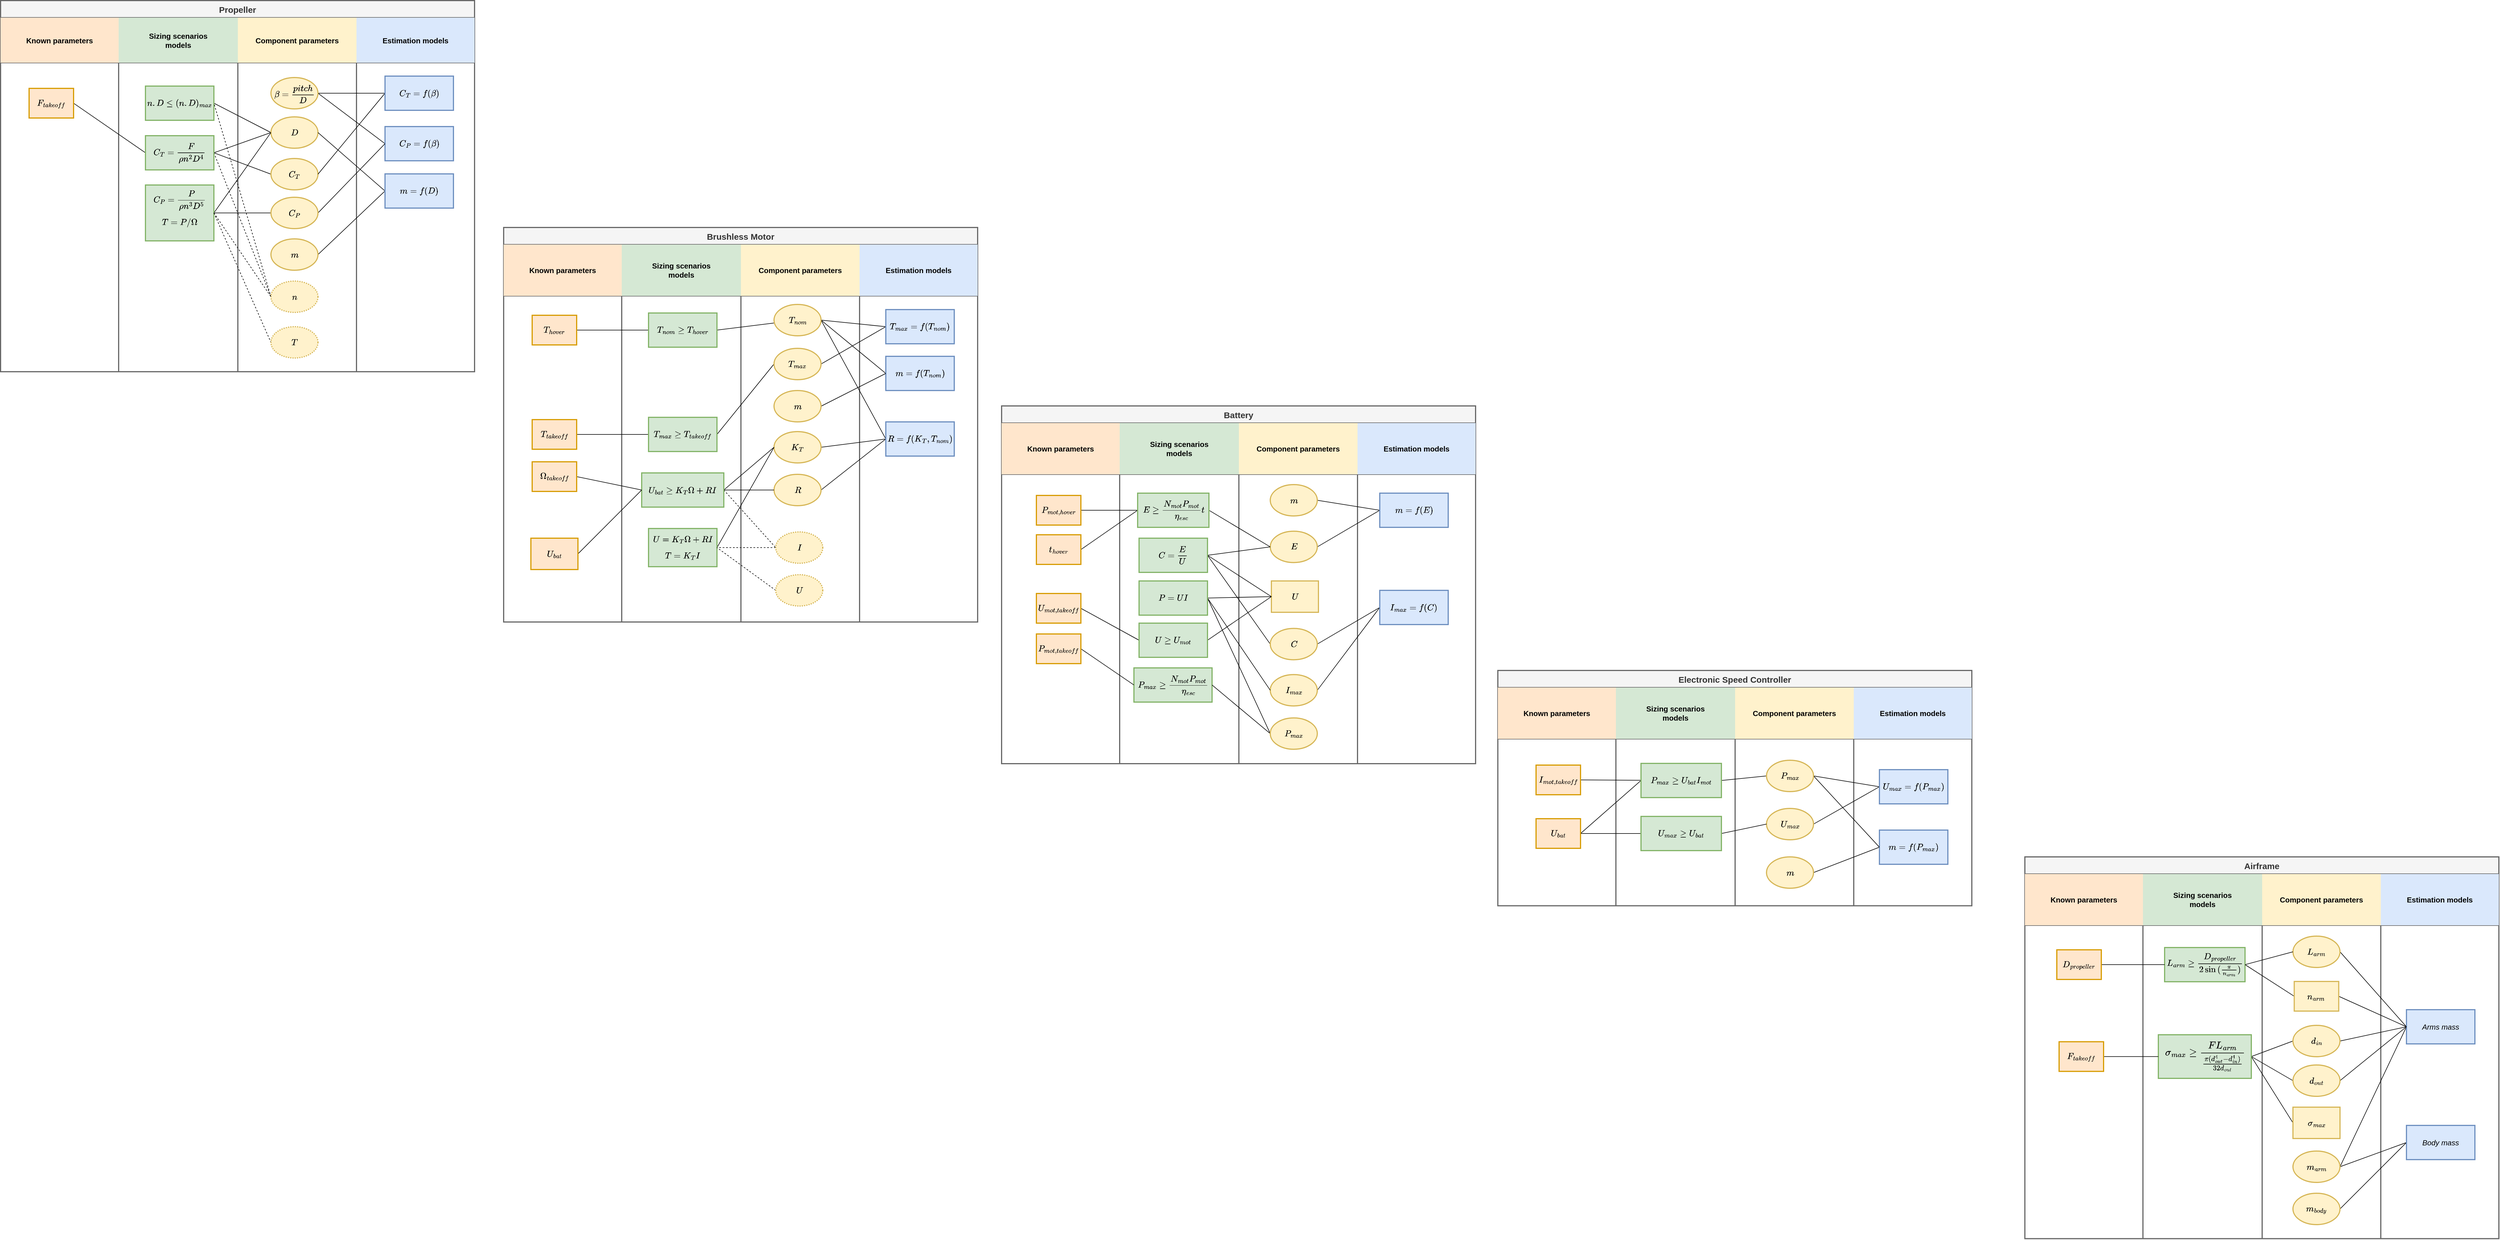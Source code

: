<mxfile version="20.6.0" type="device"><diagram id="_pbpfXh3NGRBGRIUTy8u" name="Page-1"><mxGraphModel dx="1778" dy="975" grid="0" gridSize="10" guides="1" tooltips="1" connect="1" arrows="1" fold="1" page="1" pageScale="1" pageWidth="4681" pageHeight="3300" math="1" shadow="0"><root><mxCell id="0"/><mxCell id="1" parent="0"/><mxCell id="kuzcsHfkp89EeEekwac2-18" value="Propeller" style="shape=table;startSize=30;container=1;collapsible=0;childLayout=tableLayout;fontStyle=1;align=center;strokeColor=#666666;strokeWidth=2;fontSize=15;fillColor=#f5f5f5;fontColor=#333333;" parent="1" vertex="1"><mxGeometry x="67" y="87" width="831" height="651" as="geometry"/></mxCell><mxCell id="kuzcsHfkp89EeEekwac2-19" value="" style="shape=tableRow;horizontal=0;startSize=0;swimlaneHead=0;swimlaneBody=0;top=0;left=0;bottom=0;right=0;collapsible=0;dropTarget=0;fillColor=none;points=[[0,0.5],[1,0.5]];portConstraint=eastwest;strokeColor=#000000;strokeWidth=2;fontSize=13;" parent="kuzcsHfkp89EeEekwac2-18" vertex="1"><mxGeometry y="30" width="831" height="79" as="geometry"/></mxCell><mxCell id="kuzcsHfkp89EeEekwac2-20" value="Known parameters" style="shape=partialRectangle;html=1;whiteSpace=wrap;connectable=0;fillColor=#ffe6cc;top=0;left=0;bottom=0;right=0;overflow=hidden;strokeColor=#d79b00;strokeWidth=2;fontSize=13;fontStyle=1" parent="kuzcsHfkp89EeEekwac2-19" vertex="1"><mxGeometry width="207" height="79" as="geometry"><mxRectangle width="207" height="79" as="alternateBounds"/></mxGeometry></mxCell><mxCell id="kuzcsHfkp89EeEekwac2-21" value="&lt;div&gt;Sizing scenarios &lt;br&gt;&lt;/div&gt;&lt;div&gt;models&lt;/div&gt;" style="shape=partialRectangle;html=1;whiteSpace=wrap;connectable=0;fillColor=#d5e8d4;top=0;left=0;bottom=0;right=0;overflow=hidden;strokeColor=#82b366;strokeWidth=2;fontSize=13;fontStyle=1" parent="kuzcsHfkp89EeEekwac2-19" vertex="1"><mxGeometry x="207" width="209" height="79" as="geometry"><mxRectangle width="209" height="79" as="alternateBounds"/></mxGeometry></mxCell><mxCell id="kuzcsHfkp89EeEekwac2-22" value="Component parameters" style="shape=partialRectangle;html=1;whiteSpace=wrap;connectable=0;fillColor=#fff2cc;top=0;left=0;bottom=0;right=0;overflow=hidden;strokeColor=#d6b656;strokeWidth=2;fontSize=13;fontStyle=1" parent="kuzcsHfkp89EeEekwac2-19" vertex="1"><mxGeometry x="416" width="208" height="79" as="geometry"><mxRectangle width="208" height="79" as="alternateBounds"/></mxGeometry></mxCell><mxCell id="kuzcsHfkp89EeEekwac2-31" value="Estimation models" style="shape=partialRectangle;html=1;whiteSpace=wrap;connectable=0;fillColor=#dae8fc;top=0;left=0;bottom=0;right=0;overflow=hidden;strokeColor=#6c8ebf;strokeWidth=2;fontSize=13;fontStyle=1" parent="kuzcsHfkp89EeEekwac2-19" vertex="1"><mxGeometry x="624" width="207" height="79" as="geometry"><mxRectangle width="207" height="79" as="alternateBounds"/></mxGeometry></mxCell><mxCell id="kuzcsHfkp89EeEekwac2-23" value="" style="shape=tableRow;horizontal=0;startSize=0;swimlaneHead=0;swimlaneBody=0;top=0;left=0;bottom=0;right=0;collapsible=0;dropTarget=0;fillColor=none;points=[[0,0.5],[1,0.5]];portConstraint=eastwest;strokeColor=#000000;strokeWidth=2;fontSize=13;" parent="kuzcsHfkp89EeEekwac2-18" vertex="1"><mxGeometry y="109" width="831" height="542" as="geometry"/></mxCell><mxCell id="kuzcsHfkp89EeEekwac2-24" value="" style="shape=partialRectangle;html=1;whiteSpace=wrap;connectable=0;fillColor=none;top=0;left=0;bottom=0;right=0;overflow=hidden;strokeColor=#000000;strokeWidth=2;fontSize=13;" parent="kuzcsHfkp89EeEekwac2-23" vertex="1"><mxGeometry width="207" height="542" as="geometry"><mxRectangle width="207" height="542" as="alternateBounds"/></mxGeometry></mxCell><mxCell id="kuzcsHfkp89EeEekwac2-25" value="" style="shape=partialRectangle;html=1;whiteSpace=wrap;connectable=0;fillColor=none;top=0;left=0;bottom=0;right=0;overflow=hidden;strokeColor=#000000;strokeWidth=2;fontSize=13;" parent="kuzcsHfkp89EeEekwac2-23" vertex="1"><mxGeometry x="207" width="209" height="542" as="geometry"><mxRectangle width="209" height="542" as="alternateBounds"/></mxGeometry></mxCell><mxCell id="kuzcsHfkp89EeEekwac2-26" value="" style="shape=partialRectangle;html=1;whiteSpace=wrap;connectable=0;fillColor=none;top=0;left=0;bottom=0;right=0;overflow=hidden;strokeColor=#000000;strokeWidth=2;fontSize=13;" parent="kuzcsHfkp89EeEekwac2-23" vertex="1"><mxGeometry x="416" width="208" height="542" as="geometry"><mxRectangle width="208" height="542" as="alternateBounds"/></mxGeometry></mxCell><mxCell id="kuzcsHfkp89EeEekwac2-32" style="shape=partialRectangle;html=1;whiteSpace=wrap;connectable=0;fillColor=none;top=0;left=0;bottom=0;right=0;overflow=hidden;strokeColor=#000000;strokeWidth=2;fontSize=13;" parent="kuzcsHfkp89EeEekwac2-23" vertex="1"><mxGeometry x="624" width="207" height="542" as="geometry"><mxRectangle width="207" height="542" as="alternateBounds"/></mxGeometry></mxCell><mxCell id="kuzcsHfkp89EeEekwac2-45" style="rounded=0;orthogonalLoop=1;jettySize=auto;html=1;exitX=1;exitY=0.5;exitDx=0;exitDy=0;entryX=0;entryY=0.5;entryDx=0;entryDy=0;fontSize=13;strokeWidth=1;endArrow=none;endFill=0;" parent="1" source="kuzcsHfkp89EeEekwac2-34" target="kuzcsHfkp89EeEekwac2-36" edge="1"><mxGeometry relative="1" as="geometry"/></mxCell><mxCell id="kuzcsHfkp89EeEekwac2-34" value="$$F_{takeoff}$$" style="rounded=0;whiteSpace=wrap;html=1;fontFamily=Helvetica;fontSize=13;fontColor=default;align=center;strokeColor=#d79b00;strokeWidth=2;fillColor=#ffe6cc;" parent="1" vertex="1"><mxGeometry x="117" y="241" width="78" height="52" as="geometry"/></mxCell><mxCell id="kuzcsHfkp89EeEekwac2-52" style="edgeStyle=none;rounded=0;orthogonalLoop=1;jettySize=auto;html=1;exitX=1;exitY=0.5;exitDx=0;exitDy=0;entryX=0;entryY=0.5;entryDx=0;entryDy=0;fontSize=13;endArrow=none;endFill=0;strokeWidth=1;" parent="1" source="kuzcsHfkp89EeEekwac2-35" target="kuzcsHfkp89EeEekwac2-39" edge="1"><mxGeometry relative="1" as="geometry"/></mxCell><mxCell id="kuzcsHfkp89EeEekwac2-35" value="$$n.D \leq (n.D)_{max}$$" style="rounded=0;whiteSpace=wrap;html=1;strokeColor=#82b366;strokeWidth=2;fontSize=13;fillColor=#d5e8d4;" parent="1" vertex="1"><mxGeometry x="321" y="237" width="120" height="60" as="geometry"/></mxCell><mxCell id="kuzcsHfkp89EeEekwac2-47" style="edgeStyle=none;rounded=0;orthogonalLoop=1;jettySize=auto;html=1;exitX=1;exitY=0.5;exitDx=0;exitDy=0;entryX=0;entryY=0.5;entryDx=0;entryDy=0;fontSize=13;endArrow=none;endFill=0;strokeWidth=1;" parent="1" source="kuzcsHfkp89EeEekwac2-36" target="kuzcsHfkp89EeEekwac2-39" edge="1"><mxGeometry relative="1" as="geometry"/></mxCell><mxCell id="kuzcsHfkp89EeEekwac2-48" style="edgeStyle=none;rounded=0;orthogonalLoop=1;jettySize=auto;html=1;exitX=1;exitY=0.5;exitDx=0;exitDy=0;entryX=0;entryY=0.5;entryDx=0;entryDy=0;fontSize=13;endArrow=none;endFill=0;strokeWidth=1;dashed=1;" parent="1" source="kuzcsHfkp89EeEekwac2-36" target="kuzcsHfkp89EeEekwac2-40" edge="1"><mxGeometry relative="1" as="geometry"/></mxCell><mxCell id="kuzcsHfkp89EeEekwac2-49" style="edgeStyle=none;rounded=0;orthogonalLoop=1;jettySize=auto;html=1;exitX=1;exitY=0.5;exitDx=0;exitDy=0;entryX=0;entryY=0.5;entryDx=0;entryDy=0;fontSize=13;endArrow=none;endFill=0;strokeWidth=1;" parent="1" source="kuzcsHfkp89EeEekwac2-36" target="kuzcsHfkp89EeEekwac2-41" edge="1"><mxGeometry relative="1" as="geometry"/></mxCell><mxCell id="kuzcsHfkp89EeEekwac2-36" value="$$C_T = \frac{F}{\rho n^2 D^4}$$" style="rounded=0;whiteSpace=wrap;html=1;strokeColor=#82b366;strokeWidth=2;fontSize=13;fillColor=#d5e8d4;" parent="1" vertex="1"><mxGeometry x="321" y="324" width="120" height="60" as="geometry"/></mxCell><mxCell id="kuzcsHfkp89EeEekwac2-51" style="edgeStyle=none;rounded=0;orthogonalLoop=1;jettySize=auto;html=1;exitX=1;exitY=0.5;exitDx=0;exitDy=0;fontSize=13;endArrow=none;endFill=0;strokeWidth=1;" parent="1" source="kuzcsHfkp89EeEekwac2-38" target="kuzcsHfkp89EeEekwac2-42" edge="1"><mxGeometry relative="1" as="geometry"/></mxCell><mxCell id="kuzcsHfkp89EeEekwac2-70" style="edgeStyle=none;rounded=0;orthogonalLoop=1;jettySize=auto;html=1;exitX=1;exitY=0.5;exitDx=0;exitDy=0;entryX=0;entryY=0.5;entryDx=0;entryDy=0;strokeWidth=1;fontSize=13;endArrow=none;endFill=0;" parent="1" source="kuzcsHfkp89EeEekwac2-38" target="kuzcsHfkp89EeEekwac2-68" edge="1"><mxGeometry relative="1" as="geometry"/></mxCell><mxCell id="kuzcsHfkp89EeEekwac2-38" value="$$\beta = \frac{pitch}{D}$$" style="ellipse;whiteSpace=wrap;html=1;strokeColor=#d6b656;strokeWidth=2;fontSize=13;fillColor=#fff2cc;" parent="1" vertex="1"><mxGeometry x="541" y="222" width="82.5" height="55" as="geometry"/></mxCell><mxCell id="kuzcsHfkp89EeEekwac2-39" value="$$D$$" style="ellipse;whiteSpace=wrap;html=1;strokeColor=#d6b656;strokeWidth=2;fontSize=13;fillColor=#fff2cc;" parent="1" vertex="1"><mxGeometry x="541" y="291" width="82.5" height="55" as="geometry"/></mxCell><mxCell id="kuzcsHfkp89EeEekwac2-53" style="edgeStyle=none;rounded=0;orthogonalLoop=1;jettySize=auto;html=1;exitX=0;exitY=0.5;exitDx=0;exitDy=0;entryX=1;entryY=0.5;entryDx=0;entryDy=0;fontSize=13;endArrow=none;endFill=0;strokeWidth=1;dashed=1;" parent="1" source="kuzcsHfkp89EeEekwac2-40" target="kuzcsHfkp89EeEekwac2-35" edge="1"><mxGeometry relative="1" as="geometry"/></mxCell><mxCell id="kuzcsHfkp89EeEekwac2-40" value="$$n$$" style="ellipse;whiteSpace=wrap;html=1;strokeColor=#d6b656;strokeWidth=2;fontSize=13;fillColor=#fff2cc;dashed=1;dashPattern=1 1;" parent="1" vertex="1"><mxGeometry x="541" y="579" width="82.5" height="55" as="geometry"/></mxCell><mxCell id="kuzcsHfkp89EeEekwac2-41" value="$$C_T$$" style="ellipse;whiteSpace=wrap;html=1;strokeColor=#d6b656;strokeWidth=2;fontSize=13;fillColor=#fff2cc;" parent="1" vertex="1"><mxGeometry x="541" y="364" width="82.5" height="55" as="geometry"/></mxCell><mxCell id="kuzcsHfkp89EeEekwac2-50" style="edgeStyle=none;rounded=0;orthogonalLoop=1;jettySize=auto;html=1;exitX=0;exitY=0.5;exitDx=0;exitDy=0;entryX=1;entryY=0.5;entryDx=0;entryDy=0;fontSize=13;endArrow=none;endFill=0;strokeWidth=1;" parent="1" source="kuzcsHfkp89EeEekwac2-42" target="kuzcsHfkp89EeEekwac2-41" edge="1"><mxGeometry relative="1" as="geometry"/></mxCell><mxCell id="kuzcsHfkp89EeEekwac2-42" value="$$C_T = f(\beta)$$" style="rounded=0;whiteSpace=wrap;html=1;strokeColor=#6c8ebf;strokeWidth=2;fontSize=13;fillColor=#dae8fc;" parent="1" vertex="1"><mxGeometry x="741" y="219.5" width="120" height="60" as="geometry"/></mxCell><mxCell id="kuzcsHfkp89EeEekwac2-77" style="edgeStyle=none;rounded=0;orthogonalLoop=1;jettySize=auto;html=1;exitX=1;exitY=0.5;exitDx=0;exitDy=0;entryX=0;entryY=0.5;entryDx=0;entryDy=0;strokeWidth=1;fontSize=13;endArrow=none;endFill=0;dashed=1;" parent="1" source="kuzcsHfkp89EeEekwac2-66" target="kuzcsHfkp89EeEekwac2-40" edge="1"><mxGeometry relative="1" as="geometry"/></mxCell><mxCell id="kuzcsHfkp89EeEekwac2-78" style="edgeStyle=none;rounded=0;orthogonalLoop=1;jettySize=auto;html=1;exitX=1;exitY=0.5;exitDx=0;exitDy=0;entryX=0;entryY=0.5;entryDx=0;entryDy=0;strokeWidth=1;fontSize=13;endArrow=none;endFill=0;" parent="1" source="kuzcsHfkp89EeEekwac2-66" target="kuzcsHfkp89EeEekwac2-39" edge="1"><mxGeometry relative="1" as="geometry"/></mxCell><mxCell id="kuzcsHfkp89EeEekwac2-66" value="&lt;div&gt;$$C_P = \frac{P}{\rho n^3 D^5}$$&lt;/div&gt;&lt;div&gt;$$ T = P / \Omega $$&lt;br&gt;&lt;/div&gt;" style="rounded=0;whiteSpace=wrap;html=1;strokeColor=#82b366;strokeWidth=2;fontSize=13;fillColor=#d5e8d4;" parent="1" vertex="1"><mxGeometry x="321" y="410.5" width="120" height="98" as="geometry"/></mxCell><mxCell id="kuzcsHfkp89EeEekwac2-71" style="edgeStyle=none;rounded=0;orthogonalLoop=1;jettySize=auto;html=1;exitX=1;exitY=0.5;exitDx=0;exitDy=0;entryX=0;entryY=0.5;entryDx=0;entryDy=0;strokeWidth=1;fontSize=13;endArrow=none;endFill=0;" parent="1" source="kuzcsHfkp89EeEekwac2-67" target="kuzcsHfkp89EeEekwac2-69" edge="1"><mxGeometry relative="1" as="geometry"/></mxCell><mxCell id="kuzcsHfkp89EeEekwac2-67" value="$$m$$" style="ellipse;whiteSpace=wrap;html=1;strokeColor=#d6b656;strokeWidth=2;fontSize=13;fillColor=#fff2cc;" parent="1" vertex="1"><mxGeometry x="541" y="505" width="82.5" height="55" as="geometry"/></mxCell><mxCell id="kuzcsHfkp89EeEekwac2-68" value="$$C_P = f(\beta)$$" style="rounded=0;whiteSpace=wrap;html=1;strokeColor=#6c8ebf;strokeWidth=2;fontSize=13;fillColor=#dae8fc;" parent="1" vertex="1"><mxGeometry x="741" y="308" width="120" height="60" as="geometry"/></mxCell><mxCell id="kuzcsHfkp89EeEekwac2-253" style="edgeStyle=none;rounded=0;orthogonalLoop=1;jettySize=auto;html=1;exitX=0;exitY=0.5;exitDx=0;exitDy=0;entryX=1;entryY=0.5;entryDx=0;entryDy=0;strokeWidth=1;fontSize=15;fontColor=#000000;endArrow=none;endFill=0;" parent="1" source="kuzcsHfkp89EeEekwac2-69" target="kuzcsHfkp89EeEekwac2-39" edge="1"><mxGeometry relative="1" as="geometry"/></mxCell><mxCell id="kuzcsHfkp89EeEekwac2-69" value="$$m = f(D)$$" style="rounded=0;whiteSpace=wrap;html=1;strokeColor=#6c8ebf;strokeWidth=2;fontSize=13;fillColor=#dae8fc;" parent="1" vertex="1"><mxGeometry x="741" y="391" width="120" height="60" as="geometry"/></mxCell><mxCell id="kuzcsHfkp89EeEekwac2-73" style="edgeStyle=none;rounded=0;orthogonalLoop=1;jettySize=auto;html=1;exitX=1;exitY=0.5;exitDx=0;exitDy=0;entryX=0;entryY=0.5;entryDx=0;entryDy=0;strokeWidth=1;fontSize=13;endArrow=none;endFill=0;" parent="1" source="kuzcsHfkp89EeEekwac2-72" target="kuzcsHfkp89EeEekwac2-68" edge="1"><mxGeometry relative="1" as="geometry"/></mxCell><mxCell id="kuzcsHfkp89EeEekwac2-74" style="edgeStyle=none;rounded=0;orthogonalLoop=1;jettySize=auto;html=1;exitX=0;exitY=0.5;exitDx=0;exitDy=0;entryX=1;entryY=0.5;entryDx=0;entryDy=0;strokeWidth=1;fontSize=13;endArrow=none;endFill=0;" parent="1" source="kuzcsHfkp89EeEekwac2-72" target="kuzcsHfkp89EeEekwac2-66" edge="1"><mxGeometry relative="1" as="geometry"/></mxCell><mxCell id="kuzcsHfkp89EeEekwac2-72" value="$$C_P$$" style="ellipse;whiteSpace=wrap;html=1;strokeColor=#d6b656;strokeWidth=2;fontSize=13;fillColor=#fff2cc;" parent="1" vertex="1"><mxGeometry x="541" y="432" width="82.5" height="55" as="geometry"/></mxCell><mxCell id="kuzcsHfkp89EeEekwac2-90" value="Brushless Motor" style="shape=table;startSize=30;container=1;collapsible=0;childLayout=tableLayout;fontStyle=1;align=center;strokeColor=#666666;strokeWidth=2;fontSize=15;fillColor=#f5f5f5;fontColor=#333333;" parent="1" vertex="1"><mxGeometry x="949" y="485" width="831" height="691.938" as="geometry"/></mxCell><mxCell id="kuzcsHfkp89EeEekwac2-91" value="" style="shape=tableRow;horizontal=0;startSize=0;swimlaneHead=0;swimlaneBody=0;top=0;left=0;bottom=0;right=0;collapsible=0;dropTarget=0;fillColor=none;points=[[0,0.5],[1,0.5]];portConstraint=eastwest;strokeColor=#000000;strokeWidth=2;fontSize=13;" parent="kuzcsHfkp89EeEekwac2-90" vertex="1"><mxGeometry y="30" width="831" height="90" as="geometry"/></mxCell><mxCell id="kuzcsHfkp89EeEekwac2-92" value="Known parameters" style="shape=partialRectangle;html=1;whiteSpace=wrap;connectable=0;fillColor=#ffe6cc;top=0;left=0;bottom=0;right=0;overflow=hidden;strokeColor=#d79b00;strokeWidth=2;fontSize=13;fontStyle=1" parent="kuzcsHfkp89EeEekwac2-91" vertex="1"><mxGeometry width="207" height="90" as="geometry"><mxRectangle width="207" height="90" as="alternateBounds"/></mxGeometry></mxCell><mxCell id="kuzcsHfkp89EeEekwac2-93" value="&lt;div&gt;Sizing scenarios &lt;br&gt;&lt;/div&gt;&lt;div&gt;models&lt;/div&gt;" style="shape=partialRectangle;html=1;whiteSpace=wrap;connectable=0;fillColor=#d5e8d4;top=0;left=0;bottom=0;right=0;overflow=hidden;strokeColor=#82b366;strokeWidth=2;fontSize=13;fontStyle=1" parent="kuzcsHfkp89EeEekwac2-91" vertex="1"><mxGeometry x="207" width="209" height="90" as="geometry"><mxRectangle width="209" height="90" as="alternateBounds"/></mxGeometry></mxCell><mxCell id="kuzcsHfkp89EeEekwac2-94" value="Component parameters" style="shape=partialRectangle;html=1;whiteSpace=wrap;connectable=0;fillColor=#fff2cc;top=0;left=0;bottom=0;right=0;overflow=hidden;strokeColor=#d6b656;strokeWidth=2;fontSize=13;fontStyle=1" parent="kuzcsHfkp89EeEekwac2-91" vertex="1"><mxGeometry x="416" width="208" height="90" as="geometry"><mxRectangle width="208" height="90" as="alternateBounds"/></mxGeometry></mxCell><mxCell id="kuzcsHfkp89EeEekwac2-95" value="Estimation models" style="shape=partialRectangle;html=1;whiteSpace=wrap;connectable=0;fillColor=#dae8fc;top=0;left=0;bottom=0;right=0;overflow=hidden;strokeColor=#6c8ebf;strokeWidth=2;fontSize=13;fontStyle=1" parent="kuzcsHfkp89EeEekwac2-91" vertex="1"><mxGeometry x="624" width="207" height="90" as="geometry"><mxRectangle width="207" height="90" as="alternateBounds"/></mxGeometry></mxCell><mxCell id="kuzcsHfkp89EeEekwac2-96" value="" style="shape=tableRow;horizontal=0;startSize=0;swimlaneHead=0;swimlaneBody=0;top=0;left=0;bottom=0;right=0;collapsible=0;dropTarget=0;fillColor=none;points=[[0,0.5],[1,0.5]];portConstraint=eastwest;strokeColor=#000000;strokeWidth=2;fontSize=13;" parent="kuzcsHfkp89EeEekwac2-90" vertex="1"><mxGeometry y="120" width="831" height="572" as="geometry"/></mxCell><mxCell id="kuzcsHfkp89EeEekwac2-97" value="" style="shape=partialRectangle;html=1;whiteSpace=wrap;connectable=0;fillColor=none;top=0;left=0;bottom=0;right=0;overflow=hidden;strokeColor=#000000;strokeWidth=2;fontSize=13;" parent="kuzcsHfkp89EeEekwac2-96" vertex="1"><mxGeometry width="207" height="572" as="geometry"><mxRectangle width="207" height="572" as="alternateBounds"/></mxGeometry></mxCell><mxCell id="kuzcsHfkp89EeEekwac2-98" value="" style="shape=partialRectangle;html=1;whiteSpace=wrap;connectable=0;fillColor=none;top=0;left=0;bottom=0;right=0;overflow=hidden;strokeColor=#000000;strokeWidth=2;fontSize=13;" parent="kuzcsHfkp89EeEekwac2-96" vertex="1"><mxGeometry x="207" width="209" height="572" as="geometry"><mxRectangle width="209" height="572" as="alternateBounds"/></mxGeometry></mxCell><mxCell id="kuzcsHfkp89EeEekwac2-99" value="" style="shape=partialRectangle;html=1;whiteSpace=wrap;connectable=0;fillColor=none;top=0;left=0;bottom=0;right=0;overflow=hidden;strokeColor=#000000;strokeWidth=2;fontSize=13;" parent="kuzcsHfkp89EeEekwac2-96" vertex="1"><mxGeometry x="416" width="208" height="572" as="geometry"><mxRectangle width="208" height="572" as="alternateBounds"/></mxGeometry></mxCell><mxCell id="kuzcsHfkp89EeEekwac2-100" style="shape=partialRectangle;html=1;whiteSpace=wrap;connectable=0;fillColor=none;top=0;left=0;bottom=0;right=0;overflow=hidden;strokeColor=#000000;strokeWidth=2;fontSize=13;" parent="kuzcsHfkp89EeEekwac2-96" vertex="1"><mxGeometry x="624" width="207" height="572" as="geometry"><mxRectangle width="207" height="572" as="alternateBounds"/></mxGeometry></mxCell><mxCell id="kuzcsHfkp89EeEekwac2-140" style="edgeStyle=none;rounded=0;orthogonalLoop=1;jettySize=auto;html=1;exitX=1;exitY=0.5;exitDx=0;exitDy=0;strokeWidth=1;fontSize=15;fontColor=#000000;endArrow=none;endFill=0;" parent="1" source="kuzcsHfkp89EeEekwac2-102" target="kuzcsHfkp89EeEekwac2-104" edge="1"><mxGeometry relative="1" as="geometry"/></mxCell><mxCell id="kuzcsHfkp89EeEekwac2-102" value="$$T_{hover}$$" style="rounded=0;whiteSpace=wrap;html=1;fontFamily=Helvetica;fontSize=13;fontColor=default;align=center;strokeColor=#d79b00;strokeWidth=2;fillColor=#ffe6cc;" parent="1" vertex="1"><mxGeometry x="999" y="639" width="78" height="52" as="geometry"/></mxCell><mxCell id="kuzcsHfkp89EeEekwac2-141" style="edgeStyle=none;rounded=0;orthogonalLoop=1;jettySize=auto;html=1;exitX=1;exitY=0.5;exitDx=0;exitDy=0;strokeWidth=1;fontSize=15;fontColor=#000000;endArrow=none;endFill=0;" parent="1" source="kuzcsHfkp89EeEekwac2-104" target="kuzcsHfkp89EeEekwac2-111" edge="1"><mxGeometry relative="1" as="geometry"/></mxCell><mxCell id="kuzcsHfkp89EeEekwac2-104" value="$$T_{nom} \geq T_{hover}$$" style="rounded=0;whiteSpace=wrap;html=1;strokeColor=#82b366;strokeWidth=2;fontSize=13;fillColor=#d5e8d4;" parent="1" vertex="1"><mxGeometry x="1203" y="635" width="120" height="60" as="geometry"/></mxCell><mxCell id="kuzcsHfkp89EeEekwac2-142" style="edgeStyle=none;rounded=0;orthogonalLoop=1;jettySize=auto;html=1;exitX=1;exitY=0.5;exitDx=0;exitDy=0;entryX=0;entryY=0.5;entryDx=0;entryDy=0;strokeWidth=1;fontSize=15;fontColor=#000000;endArrow=none;endFill=0;" parent="1" source="kuzcsHfkp89EeEekwac2-108" target="kuzcsHfkp89EeEekwac2-132" edge="1"><mxGeometry relative="1" as="geometry"/></mxCell><mxCell id="kuzcsHfkp89EeEekwac2-143" style="edgeStyle=none;rounded=0;orthogonalLoop=1;jettySize=auto;html=1;exitX=0;exitY=0.5;exitDx=0;exitDy=0;entryX=1;entryY=0.5;entryDx=0;entryDy=0;strokeWidth=1;fontSize=15;fontColor=#000000;endArrow=none;endFill=0;" parent="1" source="kuzcsHfkp89EeEekwac2-108" target="kuzcsHfkp89EeEekwac2-138" edge="1"><mxGeometry relative="1" as="geometry"/></mxCell><mxCell id="kuzcsHfkp89EeEekwac2-108" value="$$T_{max} \geq T_{takeoff}$$" style="rounded=0;whiteSpace=wrap;html=1;strokeColor=#82b366;strokeWidth=2;fontSize=13;fillColor=#d5e8d4;" parent="1" vertex="1"><mxGeometry x="1203" y="818" width="120" height="60" as="geometry"/></mxCell><mxCell id="kuzcsHfkp89EeEekwac2-145" style="edgeStyle=none;rounded=0;orthogonalLoop=1;jettySize=auto;html=1;exitX=1;exitY=0.5;exitDx=0;exitDy=0;entryX=0;entryY=0.5;entryDx=0;entryDy=0;strokeWidth=1;fontSize=15;fontColor=#000000;endArrow=none;endFill=0;" parent="1" source="kuzcsHfkp89EeEekwac2-111" target="kuzcsHfkp89EeEekwac2-137" edge="1"><mxGeometry relative="1" as="geometry"/></mxCell><mxCell id="kuzcsHfkp89EeEekwac2-146" style="edgeStyle=none;rounded=0;orthogonalLoop=1;jettySize=auto;html=1;exitX=1;exitY=0.5;exitDx=0;exitDy=0;entryX=0;entryY=0.5;entryDx=0;entryDy=0;strokeWidth=1;fontSize=15;fontColor=#000000;endArrow=none;endFill=0;" parent="1" source="kuzcsHfkp89EeEekwac2-111" target="kuzcsHfkp89EeEekwac2-136" edge="1"><mxGeometry relative="1" as="geometry"/></mxCell><mxCell id="kuzcsHfkp89EeEekwac2-147" style="edgeStyle=none;rounded=0;orthogonalLoop=1;jettySize=auto;html=1;exitX=1;exitY=0.5;exitDx=0;exitDy=0;entryX=0;entryY=0.5;entryDx=0;entryDy=0;strokeWidth=1;fontSize=15;fontColor=#000000;endArrow=none;endFill=0;" parent="1" source="kuzcsHfkp89EeEekwac2-111" target="kuzcsHfkp89EeEekwac2-124" edge="1"><mxGeometry relative="1" as="geometry"/></mxCell><mxCell id="kuzcsHfkp89EeEekwac2-111" value="$$T_{nom}$$" style="ellipse;whiteSpace=wrap;html=1;strokeColor=#d6b656;strokeWidth=2;fontSize=13;fillColor=#fff2cc;" parent="1" vertex="1"><mxGeometry x="1423" y="620" width="82.5" height="55" as="geometry"/></mxCell><mxCell id="kuzcsHfkp89EeEekwac2-124" value="$$m = f(T_{nom})$$" style="rounded=0;whiteSpace=wrap;html=1;strokeColor=#6c8ebf;strokeWidth=2;fontSize=13;fillColor=#dae8fc;" parent="1" vertex="1"><mxGeometry x="1619" y="711" width="120" height="60" as="geometry"/></mxCell><mxCell id="kuzcsHfkp89EeEekwac2-249" style="edgeStyle=none;rounded=0;orthogonalLoop=1;jettySize=auto;html=1;exitX=1;exitY=0.5;exitDx=0;exitDy=0;entryX=0;entryY=0.5;entryDx=0;entryDy=0;strokeWidth=1;fontSize=15;fontColor=#000000;endArrow=none;endFill=0;dashed=1;" parent="1" source="kuzcsHfkp89EeEekwac2-66" target="kuzcsHfkp89EeEekwac2-130" edge="1"><mxGeometry relative="1" as="geometry"><mxPoint x="441" y="503" as="sourcePoint"/></mxGeometry></mxCell><mxCell id="kuzcsHfkp89EeEekwac2-130" value="$$T$$" style="ellipse;whiteSpace=wrap;html=1;strokeColor=#d6b656;strokeWidth=2;fontSize=13;fillColor=#fff2cc;dashed=1;dashPattern=1 1;" parent="1" vertex="1"><mxGeometry x="541" y="659" width="82.5" height="55" as="geometry"/></mxCell><mxCell id="kuzcsHfkp89EeEekwac2-150" style="edgeStyle=none;rounded=0;orthogonalLoop=1;jettySize=auto;html=1;exitX=1;exitY=0.5;exitDx=0;exitDy=0;entryX=0;entryY=0.5;entryDx=0;entryDy=0;strokeWidth=1;fontSize=15;fontColor=#000000;endArrow=none;endFill=0;" parent="1" source="kuzcsHfkp89EeEekwac2-132" target="kuzcsHfkp89EeEekwac2-137" edge="1"><mxGeometry relative="1" as="geometry"/></mxCell><mxCell id="kuzcsHfkp89EeEekwac2-132" value="$$T_{max}$$" style="ellipse;whiteSpace=wrap;html=1;strokeColor=#d6b656;strokeWidth=2;fontSize=13;fillColor=#fff2cc;" parent="1" vertex="1"><mxGeometry x="1423" y="697" width="82.5" height="55" as="geometry"/></mxCell><mxCell id="kuzcsHfkp89EeEekwac2-148" style="edgeStyle=none;rounded=0;orthogonalLoop=1;jettySize=auto;html=1;exitX=1;exitY=0.5;exitDx=0;exitDy=0;entryX=0;entryY=0.5;entryDx=0;entryDy=0;strokeWidth=1;fontSize=15;fontColor=#000000;endArrow=none;endFill=0;" parent="1" source="kuzcsHfkp89EeEekwac2-133" target="kuzcsHfkp89EeEekwac2-136" edge="1"><mxGeometry relative="1" as="geometry"/></mxCell><mxCell id="kuzcsHfkp89EeEekwac2-133" value="$$R$$" style="ellipse;whiteSpace=wrap;html=1;strokeColor=#d6b656;strokeWidth=2;fontSize=13;fillColor=#fff2cc;" parent="1" vertex="1"><mxGeometry x="1423" y="918" width="82.5" height="55" as="geometry"/></mxCell><mxCell id="kuzcsHfkp89EeEekwac2-149" style="edgeStyle=none;rounded=0;orthogonalLoop=1;jettySize=auto;html=1;exitX=1;exitY=0.5;exitDx=0;exitDy=0;entryX=0;entryY=0.5;entryDx=0;entryDy=0;strokeWidth=1;fontSize=15;fontColor=#000000;endArrow=none;endFill=0;" parent="1" source="kuzcsHfkp89EeEekwac2-134" target="kuzcsHfkp89EeEekwac2-136" edge="1"><mxGeometry relative="1" as="geometry"/></mxCell><mxCell id="kuzcsHfkp89EeEekwac2-134" value="$$K_T$$" style="ellipse;whiteSpace=wrap;html=1;strokeColor=#d6b656;strokeWidth=2;fontSize=13;fillColor=#fff2cc;" parent="1" vertex="1"><mxGeometry x="1423" y="843" width="82.5" height="55" as="geometry"/></mxCell><mxCell id="kuzcsHfkp89EeEekwac2-144" style="edgeStyle=none;rounded=0;orthogonalLoop=1;jettySize=auto;html=1;exitX=1;exitY=0.5;exitDx=0;exitDy=0;entryX=0;entryY=0.5;entryDx=0;entryDy=0;strokeWidth=1;fontSize=15;fontColor=#000000;endArrow=none;endFill=0;" parent="1" source="kuzcsHfkp89EeEekwac2-135" target="kuzcsHfkp89EeEekwac2-124" edge="1"><mxGeometry relative="1" as="geometry"/></mxCell><mxCell id="kuzcsHfkp89EeEekwac2-135" value="$$m$$" style="ellipse;whiteSpace=wrap;html=1;strokeColor=#d6b656;strokeWidth=2;fontSize=13;fillColor=#fff2cc;" parent="1" vertex="1"><mxGeometry x="1423" y="771" width="82.5" height="55" as="geometry"/></mxCell><mxCell id="kuzcsHfkp89EeEekwac2-136" value="$$R = f(K_T, T_{nom})$$" style="rounded=0;whiteSpace=wrap;html=1;strokeColor=#6c8ebf;strokeWidth=2;fontSize=13;fillColor=#dae8fc;" parent="1" vertex="1"><mxGeometry x="1619" y="826" width="120" height="60" as="geometry"/></mxCell><mxCell id="kuzcsHfkp89EeEekwac2-137" value="$$T_{max} = f(T_{nom})$$" style="rounded=0;whiteSpace=wrap;html=1;strokeColor=#6c8ebf;strokeWidth=2;fontSize=13;fillColor=#dae8fc;" parent="1" vertex="1"><mxGeometry x="1619" y="629" width="120" height="60" as="geometry"/></mxCell><mxCell id="kuzcsHfkp89EeEekwac2-138" value="$$T_{takeoff}$$" style="rounded=0;whiteSpace=wrap;html=1;fontFamily=Helvetica;fontSize=13;fontColor=default;align=center;strokeColor=#d79b00;strokeWidth=2;fillColor=#ffe6cc;" parent="1" vertex="1"><mxGeometry x="999" y="822" width="78" height="52" as="geometry"/></mxCell><mxCell id="kuzcsHfkp89EeEekwac2-155" style="edgeStyle=none;rounded=0;orthogonalLoop=1;jettySize=auto;html=1;exitX=1;exitY=0.5;exitDx=0;exitDy=0;entryX=0;entryY=0.5;entryDx=0;entryDy=0;strokeWidth=1;fontSize=15;fontColor=#000000;endArrow=none;endFill=0;" parent="1" source="kuzcsHfkp89EeEekwac2-151" target="kuzcsHfkp89EeEekwac2-134" edge="1"><mxGeometry relative="1" as="geometry"/></mxCell><mxCell id="kuzcsHfkp89EeEekwac2-151" value="&lt;div&gt;$$ U = K_T \Omega + R I $$&lt;/div&gt;&lt;div&gt;$$T = K_T I$$&lt;/div&gt;" style="rounded=0;whiteSpace=wrap;html=1;strokeColor=#82b366;strokeWidth=2;fontSize=13;fillColor=#d5e8d4;" parent="1" vertex="1"><mxGeometry x="1203" y="1013" width="120" height="67" as="geometry"/></mxCell><mxCell id="kuzcsHfkp89EeEekwac2-158" style="edgeStyle=none;rounded=0;orthogonalLoop=1;jettySize=auto;html=1;exitX=1;exitY=0.5;exitDx=0;exitDy=0;entryX=0;entryY=0.5;entryDx=0;entryDy=0;strokeWidth=1;fontSize=15;fontColor=#000000;endArrow=none;endFill=0;dashed=1;" parent="1" source="kuzcsHfkp89EeEekwac2-152" target="kuzcsHfkp89EeEekwac2-153" edge="1"><mxGeometry relative="1" as="geometry"/></mxCell><mxCell id="kuzcsHfkp89EeEekwac2-159" style="edgeStyle=none;rounded=0;orthogonalLoop=1;jettySize=auto;html=1;exitX=1;exitY=0.5;exitDx=0;exitDy=0;entryX=0;entryY=0.5;entryDx=0;entryDy=0;strokeWidth=1;fontSize=15;fontColor=#000000;endArrow=none;endFill=0;" parent="1" source="kuzcsHfkp89EeEekwac2-152" target="kuzcsHfkp89EeEekwac2-133" edge="1"><mxGeometry relative="1" as="geometry"/></mxCell><mxCell id="kuzcsHfkp89EeEekwac2-160" style="edgeStyle=none;rounded=0;orthogonalLoop=1;jettySize=auto;html=1;exitX=1;exitY=0.5;exitDx=0;exitDy=0;entryX=0;entryY=0.5;entryDx=0;entryDy=0;strokeWidth=1;fontSize=15;fontColor=#000000;endArrow=none;endFill=0;" parent="1" source="kuzcsHfkp89EeEekwac2-152" target="kuzcsHfkp89EeEekwac2-134" edge="1"><mxGeometry relative="1" as="geometry"/></mxCell><mxCell id="kuzcsHfkp89EeEekwac2-152" value="$$U_{bat} \geq K_T \Omega + R I$$" style="rounded=0;whiteSpace=wrap;html=1;strokeColor=#82b366;strokeWidth=2;fontSize=13;fillColor=#d5e8d4;" parent="1" vertex="1"><mxGeometry x="1191" y="915.5" width="144" height="60" as="geometry"/></mxCell><mxCell id="kuzcsHfkp89EeEekwac2-156" style="edgeStyle=none;rounded=0;orthogonalLoop=1;jettySize=auto;html=1;exitX=0;exitY=0.5;exitDx=0;exitDy=0;entryX=1;entryY=0.5;entryDx=0;entryDy=0;strokeWidth=1;fontSize=15;fontColor=#000000;endArrow=none;endFill=0;dashed=1;" parent="1" source="kuzcsHfkp89EeEekwac2-153" target="kuzcsHfkp89EeEekwac2-151" edge="1"><mxGeometry relative="1" as="geometry"/></mxCell><mxCell id="kuzcsHfkp89EeEekwac2-153" value="$$I$$" style="ellipse;whiteSpace=wrap;html=1;strokeColor=#d6b656;strokeWidth=2;fontSize=13;fillColor=#fff2cc;dashed=1;dashPattern=1 1;" parent="1" vertex="1"><mxGeometry x="1426" y="1019" width="82.5" height="55" as="geometry"/></mxCell><mxCell id="kuzcsHfkp89EeEekwac2-157" style="edgeStyle=none;rounded=0;orthogonalLoop=1;jettySize=auto;html=1;exitX=1;exitY=0.5;exitDx=0;exitDy=0;entryX=0;entryY=0.5;entryDx=0;entryDy=0;strokeWidth=1;fontSize=15;fontColor=#000000;endArrow=none;endFill=0;" parent="1" source="kuzcsHfkp89EeEekwac2-154" target="kuzcsHfkp89EeEekwac2-152" edge="1"><mxGeometry relative="1" as="geometry"/></mxCell><mxCell id="kuzcsHfkp89EeEekwac2-154" value="$$U_{bat}$$" style="rounded=0;whiteSpace=wrap;html=1;fontFamily=Helvetica;fontSize=13;align=center;strokeColor=#d79b00;strokeWidth=2;fillColor=#ffe6cc;" parent="1" vertex="1"><mxGeometry x="996.75" y="1030" width="82.5" height="55" as="geometry"/></mxCell><mxCell id="kuzcsHfkp89EeEekwac2-161" value="Battery" style="shape=table;startSize=30;container=1;collapsible=0;childLayout=tableLayout;fontStyle=1;align=center;strokeColor=#666666;strokeWidth=2;fontSize=15;fillColor=#f5f5f5;fontColor=#333333;" parent="1" vertex="1"><mxGeometry x="1822" y="798" width="831" height="627.5" as="geometry"/></mxCell><mxCell id="kuzcsHfkp89EeEekwac2-162" value="" style="shape=tableRow;horizontal=0;startSize=0;swimlaneHead=0;swimlaneBody=0;top=0;left=0;bottom=0;right=0;collapsible=0;dropTarget=0;fillColor=none;points=[[0,0.5],[1,0.5]];portConstraint=eastwest;strokeColor=#000000;strokeWidth=2;fontSize=13;" parent="kuzcsHfkp89EeEekwac2-161" vertex="1"><mxGeometry y="30" width="831" height="90" as="geometry"/></mxCell><mxCell id="kuzcsHfkp89EeEekwac2-163" value="Known parameters" style="shape=partialRectangle;html=1;whiteSpace=wrap;connectable=0;fillColor=#ffe6cc;top=0;left=0;bottom=0;right=0;overflow=hidden;strokeColor=#d79b00;strokeWidth=2;fontSize=13;fontStyle=1" parent="kuzcsHfkp89EeEekwac2-162" vertex="1"><mxGeometry width="207" height="90" as="geometry"><mxRectangle width="207" height="90" as="alternateBounds"/></mxGeometry></mxCell><mxCell id="kuzcsHfkp89EeEekwac2-164" value="&lt;div&gt;Sizing scenarios &lt;br&gt;&lt;/div&gt;&lt;div&gt;models&lt;/div&gt;" style="shape=partialRectangle;html=1;whiteSpace=wrap;connectable=0;fillColor=#d5e8d4;top=0;left=0;bottom=0;right=0;overflow=hidden;strokeColor=#82b366;strokeWidth=2;fontSize=13;fontStyle=1" parent="kuzcsHfkp89EeEekwac2-162" vertex="1"><mxGeometry x="207" width="209" height="90" as="geometry"><mxRectangle width="209" height="90" as="alternateBounds"/></mxGeometry></mxCell><mxCell id="kuzcsHfkp89EeEekwac2-165" value="Component parameters" style="shape=partialRectangle;html=1;whiteSpace=wrap;connectable=0;fillColor=#fff2cc;top=0;left=0;bottom=0;right=0;overflow=hidden;strokeColor=#d6b656;strokeWidth=2;fontSize=13;fontStyle=1" parent="kuzcsHfkp89EeEekwac2-162" vertex="1"><mxGeometry x="416" width="208" height="90" as="geometry"><mxRectangle width="208" height="90" as="alternateBounds"/></mxGeometry></mxCell><mxCell id="kuzcsHfkp89EeEekwac2-166" value="Estimation models" style="shape=partialRectangle;html=1;whiteSpace=wrap;connectable=0;fillColor=#dae8fc;top=0;left=0;bottom=0;right=0;overflow=hidden;strokeColor=#6c8ebf;strokeWidth=2;fontSize=13;fontStyle=1" parent="kuzcsHfkp89EeEekwac2-162" vertex="1"><mxGeometry x="624" width="207" height="90" as="geometry"><mxRectangle width="207" height="90" as="alternateBounds"/></mxGeometry></mxCell><mxCell id="kuzcsHfkp89EeEekwac2-167" value="" style="shape=tableRow;horizontal=0;startSize=0;swimlaneHead=0;swimlaneBody=0;top=0;left=0;bottom=0;right=0;collapsible=0;dropTarget=0;fillColor=none;points=[[0,0.5],[1,0.5]];portConstraint=eastwest;strokeColor=#000000;strokeWidth=2;fontSize=13;" parent="kuzcsHfkp89EeEekwac2-161" vertex="1"><mxGeometry y="120" width="831" height="508" as="geometry"/></mxCell><mxCell id="kuzcsHfkp89EeEekwac2-168" value="" style="shape=partialRectangle;html=1;whiteSpace=wrap;connectable=0;fillColor=none;top=0;left=0;bottom=0;right=0;overflow=hidden;strokeColor=#000000;strokeWidth=2;fontSize=13;" parent="kuzcsHfkp89EeEekwac2-167" vertex="1"><mxGeometry width="207" height="508" as="geometry"><mxRectangle width="207" height="508" as="alternateBounds"/></mxGeometry></mxCell><mxCell id="kuzcsHfkp89EeEekwac2-169" value="" style="shape=partialRectangle;html=1;whiteSpace=wrap;connectable=0;fillColor=none;top=0;left=0;bottom=0;right=0;overflow=hidden;strokeColor=#000000;strokeWidth=2;fontSize=13;" parent="kuzcsHfkp89EeEekwac2-167" vertex="1"><mxGeometry x="207" width="209" height="508" as="geometry"><mxRectangle width="209" height="508" as="alternateBounds"/></mxGeometry></mxCell><mxCell id="kuzcsHfkp89EeEekwac2-170" value="" style="shape=partialRectangle;html=1;whiteSpace=wrap;connectable=0;fillColor=none;top=0;left=0;bottom=0;right=0;overflow=hidden;strokeColor=#000000;strokeWidth=2;fontSize=13;" parent="kuzcsHfkp89EeEekwac2-167" vertex="1"><mxGeometry x="416" width="208" height="508" as="geometry"><mxRectangle width="208" height="508" as="alternateBounds"/></mxGeometry></mxCell><mxCell id="kuzcsHfkp89EeEekwac2-171" style="shape=partialRectangle;html=1;whiteSpace=wrap;connectable=0;fillColor=none;top=0;left=0;bottom=0;right=0;overflow=hidden;strokeColor=#000000;strokeWidth=2;fontSize=13;" parent="kuzcsHfkp89EeEekwac2-167" vertex="1"><mxGeometry x="624" width="207" height="508" as="geometry"><mxRectangle width="207" height="508" as="alternateBounds"/></mxGeometry></mxCell><mxCell id="kuzcsHfkp89EeEekwac2-215" style="edgeStyle=none;rounded=0;orthogonalLoop=1;jettySize=auto;html=1;exitX=1;exitY=0.5;exitDx=0;exitDy=0;entryX=0;entryY=0.5;entryDx=0;entryDy=0;strokeWidth=1;fontSize=15;fontColor=#000000;endArrow=none;endFill=0;" parent="1" source="kuzcsHfkp89EeEekwac2-172" target="kuzcsHfkp89EeEekwac2-182" edge="1"><mxGeometry relative="1" as="geometry"/></mxCell><mxCell id="kuzcsHfkp89EeEekwac2-172" value="$$P_{mot,hover}$$" style="rounded=0;whiteSpace=wrap;html=1;fontFamily=Helvetica;fontSize=13;fontColor=default;align=center;strokeColor=#d79b00;strokeWidth=2;fillColor=#ffe6cc;" parent="1" vertex="1"><mxGeometry x="1883" y="955" width="78" height="52" as="geometry"/></mxCell><mxCell id="kuzcsHfkp89EeEekwac2-213" style="edgeStyle=none;rounded=0;orthogonalLoop=1;jettySize=auto;html=1;exitX=1;exitY=0.5;exitDx=0;exitDy=0;entryX=0;entryY=0.5;entryDx=0;entryDy=0;strokeWidth=1;fontSize=15;fontColor=#000000;endArrow=none;endFill=0;" parent="1" source="kuzcsHfkp89EeEekwac2-173" target="kuzcsHfkp89EeEekwac2-182" edge="1"><mxGeometry relative="1" as="geometry"/></mxCell><mxCell id="kuzcsHfkp89EeEekwac2-173" value="$$t_{hover}$$" style="rounded=0;whiteSpace=wrap;html=1;fontFamily=Helvetica;fontSize=13;fontColor=default;align=center;strokeColor=#d79b00;strokeWidth=2;fillColor=#ffe6cc;" parent="1" vertex="1"><mxGeometry x="1883" y="1024" width="78" height="52" as="geometry"/></mxCell><mxCell id="kuzcsHfkp89EeEekwac2-187" style="edgeStyle=none;rounded=0;orthogonalLoop=1;jettySize=auto;html=1;exitX=1;exitY=0.5;exitDx=0;exitDy=0;entryX=0;entryY=0.5;entryDx=0;entryDy=0;strokeWidth=1;fontSize=15;fontColor=#000000;endArrow=none;endFill=0;" parent="1" source="kuzcsHfkp89EeEekwac2-175" target="kuzcsHfkp89EeEekwac2-183" edge="1"><mxGeometry relative="1" as="geometry"/></mxCell><mxCell id="kuzcsHfkp89EeEekwac2-175" value="$$U_{mot,takeoff}$$" style="rounded=0;whiteSpace=wrap;html=1;fontFamily=Helvetica;fontSize=13;fontColor=default;align=center;strokeColor=#d79b00;strokeWidth=2;fillColor=#ffe6cc;" parent="1" vertex="1"><mxGeometry x="1883" y="1127" width="78" height="52" as="geometry"/></mxCell><mxCell id="kuzcsHfkp89EeEekwac2-177" value="$$U$$" style="rounded=0;whiteSpace=wrap;html=1;fontFamily=Helvetica;fontSize=13;fontColor=default;align=center;strokeColor=#d6b656;strokeWidth=2;fillColor=#fff2cc;" parent="1" vertex="1"><mxGeometry x="2295" y="1105" width="82.5" height="55" as="geometry"/></mxCell><mxCell id="kuzcsHfkp89EeEekwac2-199" style="edgeStyle=none;rounded=0;orthogonalLoop=1;jettySize=auto;html=1;exitX=1;exitY=0.5;exitDx=0;exitDy=0;entryX=0;entryY=0.5;entryDx=0;entryDy=0;strokeWidth=1;fontSize=15;fontColor=#000000;endArrow=none;endFill=0;" parent="1" source="kuzcsHfkp89EeEekwac2-178" target="kuzcsHfkp89EeEekwac2-181" edge="1"><mxGeometry relative="1" as="geometry"/></mxCell><mxCell id="kuzcsHfkp89EeEekwac2-178" value="$$E$$" style="ellipse;whiteSpace=wrap;html=1;strokeColor=#d6b656;strokeWidth=2;fontSize=13;fillColor=#fff2cc;" parent="1" vertex="1"><mxGeometry x="2293" y="1017.75" width="82.5" height="55" as="geometry"/></mxCell><mxCell id="kuzcsHfkp89EeEekwac2-203" style="edgeStyle=none;rounded=0;orthogonalLoop=1;jettySize=auto;html=1;exitX=1;exitY=0.5;exitDx=0;exitDy=0;entryX=0;entryY=0.5;entryDx=0;entryDy=0;strokeWidth=1;fontSize=15;fontColor=#000000;endArrow=none;endFill=0;" parent="1" source="kuzcsHfkp89EeEekwac2-179" target="kuzcsHfkp89EeEekwac2-202" edge="1"><mxGeometry relative="1" as="geometry"/></mxCell><mxCell id="kuzcsHfkp89EeEekwac2-179" value="$$I_{max}$$" style="ellipse;whiteSpace=wrap;html=1;strokeColor=#d6b656;strokeWidth=2;fontSize=13;fillColor=#fff2cc;" parent="1" vertex="1"><mxGeometry x="2293" y="1269.25" width="82.5" height="55" as="geometry"/></mxCell><mxCell id="kuzcsHfkp89EeEekwac2-198" style="edgeStyle=none;rounded=0;orthogonalLoop=1;jettySize=auto;html=1;exitX=0;exitY=0.5;exitDx=0;exitDy=0;entryX=1;entryY=0.5;entryDx=0;entryDy=0;strokeWidth=1;fontSize=15;fontColor=#000000;endArrow=none;endFill=0;" parent="1" source="kuzcsHfkp89EeEekwac2-181" target="kuzcsHfkp89EeEekwac2-197" edge="1"><mxGeometry relative="1" as="geometry"/></mxCell><mxCell id="kuzcsHfkp89EeEekwac2-181" value="$$m = f(E)$$" style="rounded=0;whiteSpace=wrap;html=1;strokeColor=#6c8ebf;strokeWidth=2;fontSize=13;fillColor=#dae8fc;" parent="1" vertex="1"><mxGeometry x="2485" y="951" width="120" height="60" as="geometry"/></mxCell><mxCell id="kuzcsHfkp89EeEekwac2-193" style="edgeStyle=none;rounded=0;orthogonalLoop=1;jettySize=auto;html=1;exitX=1;exitY=0.5;exitDx=0;exitDy=0;strokeWidth=1;fontSize=15;fontColor=#000000;endArrow=none;endFill=0;entryX=0;entryY=0.5;entryDx=0;entryDy=0;" parent="1" source="kuzcsHfkp89EeEekwac2-182" target="kuzcsHfkp89EeEekwac2-178" edge="1"><mxGeometry relative="1" as="geometry"/></mxCell><mxCell id="kuzcsHfkp89EeEekwac2-182" value="&lt;div&gt;$$E \geq \frac{N_{mot}P_{mot}}{\eta_{esc}} t$$&lt;/div&gt;" style="rounded=0;whiteSpace=wrap;html=1;strokeColor=#82b366;strokeWidth=2;fontSize=13;fillColor=#d5e8d4;" parent="1" vertex="1"><mxGeometry x="2060.5" y="951" width="125" height="60" as="geometry"/></mxCell><mxCell id="kuzcsHfkp89EeEekwac2-188" style="edgeStyle=none;rounded=0;orthogonalLoop=1;jettySize=auto;html=1;exitX=1;exitY=0.5;exitDx=0;exitDy=0;entryX=0;entryY=0.5;entryDx=0;entryDy=0;strokeWidth=1;fontSize=15;fontColor=#000000;endArrow=none;endFill=0;" parent="1" source="kuzcsHfkp89EeEekwac2-183" target="kuzcsHfkp89EeEekwac2-177" edge="1"><mxGeometry relative="1" as="geometry"/></mxCell><mxCell id="kuzcsHfkp89EeEekwac2-183" value="$$U \geq U_{mot}$$" style="rounded=0;whiteSpace=wrap;html=1;strokeColor=#82b366;strokeWidth=2;fontSize=13;fillColor=#d5e8d4;" parent="1" vertex="1"><mxGeometry x="2063" y="1179" width="120" height="60" as="geometry"/></mxCell><mxCell id="kuzcsHfkp89EeEekwac2-184" value="$$P_{max} \geq \frac{N_{mot} P_{mot}}{\eta_{esc}}$$" style="rounded=0;whiteSpace=wrap;html=1;strokeColor=#82b366;strokeWidth=2;fontSize=13;fillColor=#d5e8d4;" parent="1" vertex="1"><mxGeometry x="2054" y="1257.5" width="137" height="60" as="geometry"/></mxCell><mxCell id="kuzcsHfkp89EeEekwac2-186" style="edgeStyle=none;rounded=0;orthogonalLoop=1;jettySize=auto;html=1;exitX=1;exitY=0.5;exitDx=0;exitDy=0;entryX=0;entryY=0.5;entryDx=0;entryDy=0;strokeWidth=1;fontSize=15;fontColor=#000000;endArrow=none;endFill=0;" parent="1" source="kuzcsHfkp89EeEekwac2-185" target="kuzcsHfkp89EeEekwac2-184" edge="1"><mxGeometry relative="1" as="geometry"/></mxCell><mxCell id="kuzcsHfkp89EeEekwac2-185" value="$$P_{mot,takeoff}$$" style="rounded=0;whiteSpace=wrap;html=1;fontFamily=Helvetica;fontSize=13;fontColor=default;align=center;strokeColor=#d79b00;strokeWidth=2;fillColor=#ffe6cc;" parent="1" vertex="1"><mxGeometry x="1883" y="1198" width="78" height="52" as="geometry"/></mxCell><mxCell id="kuzcsHfkp89EeEekwac2-200" style="edgeStyle=none;rounded=0;orthogonalLoop=1;jettySize=auto;html=1;exitX=0;exitY=0.5;exitDx=0;exitDy=0;entryX=1;entryY=0.5;entryDx=0;entryDy=0;strokeWidth=1;fontSize=15;fontColor=#000000;endArrow=none;endFill=0;" parent="1" source="kuzcsHfkp89EeEekwac2-189" target="kuzcsHfkp89EeEekwac2-192" edge="1"><mxGeometry relative="1" as="geometry"/></mxCell><mxCell id="kuzcsHfkp89EeEekwac2-205" style="edgeStyle=none;rounded=0;orthogonalLoop=1;jettySize=auto;html=1;exitX=1;exitY=0.5;exitDx=0;exitDy=0;entryX=0;entryY=0.5;entryDx=0;entryDy=0;strokeWidth=1;fontSize=15;fontColor=#000000;endArrow=none;endFill=0;" parent="1" source="kuzcsHfkp89EeEekwac2-189" target="kuzcsHfkp89EeEekwac2-202" edge="1"><mxGeometry relative="1" as="geometry"/></mxCell><mxCell id="kuzcsHfkp89EeEekwac2-189" value="$$C$$" style="ellipse;whiteSpace=wrap;html=1;strokeColor=#d6b656;strokeWidth=2;fontSize=13;fillColor=#fff2cc;" parent="1" vertex="1"><mxGeometry x="2293" y="1188.25" width="82.5" height="55" as="geometry"/></mxCell><mxCell id="kuzcsHfkp89EeEekwac2-211" style="edgeStyle=none;rounded=0;orthogonalLoop=1;jettySize=auto;html=1;exitX=0;exitY=0.5;exitDx=0;exitDy=0;entryX=1;entryY=0.5;entryDx=0;entryDy=0;strokeWidth=1;fontSize=15;fontColor=#000000;endArrow=none;endFill=0;" parent="1" source="kuzcsHfkp89EeEekwac2-190" target="kuzcsHfkp89EeEekwac2-207" edge="1"><mxGeometry relative="1" as="geometry"/></mxCell><mxCell id="kuzcsHfkp89EeEekwac2-212" style="edgeStyle=none;rounded=0;orthogonalLoop=1;jettySize=auto;html=1;exitX=0;exitY=0.5;exitDx=0;exitDy=0;entryX=1;entryY=0.5;entryDx=0;entryDy=0;strokeWidth=1;fontSize=15;fontColor=#000000;endArrow=none;endFill=0;" parent="1" source="kuzcsHfkp89EeEekwac2-190" target="kuzcsHfkp89EeEekwac2-184" edge="1"><mxGeometry relative="1" as="geometry"/></mxCell><mxCell id="kuzcsHfkp89EeEekwac2-190" value="$$P_{max}$$" style="ellipse;whiteSpace=wrap;html=1;strokeColor=#d6b656;strokeWidth=2;fontSize=13;fillColor=#fff2cc;" parent="1" vertex="1"><mxGeometry x="2293" y="1345.25" width="82.5" height="55" as="geometry"/></mxCell><mxCell id="kuzcsHfkp89EeEekwac2-194" style="edgeStyle=none;rounded=0;orthogonalLoop=1;jettySize=auto;html=1;exitX=1;exitY=0.5;exitDx=0;exitDy=0;strokeWidth=1;fontSize=15;fontColor=#000000;endArrow=none;endFill=0;entryX=0;entryY=0.5;entryDx=0;entryDy=0;" parent="1" source="kuzcsHfkp89EeEekwac2-192" target="kuzcsHfkp89EeEekwac2-177" edge="1"><mxGeometry relative="1" as="geometry"/></mxCell><mxCell id="kuzcsHfkp89EeEekwac2-195" style="edgeStyle=none;rounded=0;orthogonalLoop=1;jettySize=auto;html=1;exitX=1;exitY=0.5;exitDx=0;exitDy=0;entryX=0;entryY=0.5;entryDx=0;entryDy=0;strokeWidth=1;fontSize=15;fontColor=#000000;endArrow=none;endFill=0;" parent="1" source="kuzcsHfkp89EeEekwac2-192" target="kuzcsHfkp89EeEekwac2-178" edge="1"><mxGeometry relative="1" as="geometry"/></mxCell><mxCell id="kuzcsHfkp89EeEekwac2-192" value="$$C = \frac{E}{U}$$" style="rounded=0;whiteSpace=wrap;html=1;strokeColor=#82b366;strokeWidth=2;fontSize=13;fillColor=#d5e8d4;" parent="1" vertex="1"><mxGeometry x="2063" y="1030" width="120" height="60" as="geometry"/></mxCell><mxCell id="kuzcsHfkp89EeEekwac2-197" value="$$m$$" style="ellipse;whiteSpace=wrap;html=1;strokeColor=#d6b656;strokeWidth=2;fontSize=13;fillColor=#fff2cc;" parent="1" vertex="1"><mxGeometry x="2293" y="936" width="82.5" height="55" as="geometry"/></mxCell><mxCell id="kuzcsHfkp89EeEekwac2-202" value="$$I_{max} = f(C)$$" style="rounded=0;whiteSpace=wrap;html=1;strokeColor=#6c8ebf;strokeWidth=2;fontSize=13;fillColor=#dae8fc;" parent="1" vertex="1"><mxGeometry x="2485" y="1121.5" width="120" height="60" as="geometry"/></mxCell><mxCell id="kuzcsHfkp89EeEekwac2-209" style="edgeStyle=none;rounded=0;orthogonalLoop=1;jettySize=auto;html=1;exitX=1;exitY=0.5;exitDx=0;exitDy=0;entryX=0;entryY=0.5;entryDx=0;entryDy=0;strokeWidth=1;fontSize=15;fontColor=#000000;endArrow=none;endFill=0;" parent="1" source="kuzcsHfkp89EeEekwac2-207" target="kuzcsHfkp89EeEekwac2-177" edge="1"><mxGeometry relative="1" as="geometry"/></mxCell><mxCell id="kuzcsHfkp89EeEekwac2-210" style="edgeStyle=none;rounded=0;orthogonalLoop=1;jettySize=auto;html=1;exitX=1;exitY=0.5;exitDx=0;exitDy=0;entryX=0;entryY=0.5;entryDx=0;entryDy=0;strokeWidth=1;fontSize=15;fontColor=#000000;endArrow=none;endFill=0;" parent="1" source="kuzcsHfkp89EeEekwac2-207" target="kuzcsHfkp89EeEekwac2-179" edge="1"><mxGeometry relative="1" as="geometry"/></mxCell><mxCell id="kuzcsHfkp89EeEekwac2-207" value="$$P = U I$$" style="rounded=0;whiteSpace=wrap;html=1;strokeColor=#82b366;strokeWidth=2;fontSize=13;fillColor=#d5e8d4;" parent="1" vertex="1"><mxGeometry x="2063" y="1105" width="120" height="60" as="geometry"/></mxCell><mxCell id="kuzcsHfkp89EeEekwac2-216" value="Electronic Speed Controller" style="shape=table;startSize=30;container=1;collapsible=0;childLayout=tableLayout;fontStyle=1;align=center;strokeColor=#666666;strokeWidth=2;fontSize=15;fillColor=#f5f5f5;fontColor=#333333;" parent="1" vertex="1"><mxGeometry x="2692" y="1262" width="831" height="412.798" as="geometry"/></mxCell><mxCell id="kuzcsHfkp89EeEekwac2-217" value="" style="shape=tableRow;horizontal=0;startSize=0;swimlaneHead=0;swimlaneBody=0;top=0;left=0;bottom=0;right=0;collapsible=0;dropTarget=0;fillColor=none;points=[[0,0.5],[1,0.5]];portConstraint=eastwest;strokeColor=#000000;strokeWidth=2;fontSize=13;" parent="kuzcsHfkp89EeEekwac2-216" vertex="1"><mxGeometry y="30" width="831" height="90" as="geometry"/></mxCell><mxCell id="kuzcsHfkp89EeEekwac2-218" value="Known parameters" style="shape=partialRectangle;html=1;whiteSpace=wrap;connectable=0;fillColor=#ffe6cc;top=0;left=0;bottom=0;right=0;overflow=hidden;strokeColor=#d79b00;strokeWidth=2;fontSize=13;fontStyle=1" parent="kuzcsHfkp89EeEekwac2-217" vertex="1"><mxGeometry width="207" height="90" as="geometry"><mxRectangle width="207" height="90" as="alternateBounds"/></mxGeometry></mxCell><mxCell id="kuzcsHfkp89EeEekwac2-219" value="&lt;div&gt;Sizing scenarios &lt;br&gt;&lt;/div&gt;&lt;div&gt;models&lt;/div&gt;" style="shape=partialRectangle;html=1;whiteSpace=wrap;connectable=0;fillColor=#d5e8d4;top=0;left=0;bottom=0;right=0;overflow=hidden;strokeColor=#82b366;strokeWidth=2;fontSize=13;fontStyle=1" parent="kuzcsHfkp89EeEekwac2-217" vertex="1"><mxGeometry x="207" width="209" height="90" as="geometry"><mxRectangle width="209" height="90" as="alternateBounds"/></mxGeometry></mxCell><mxCell id="kuzcsHfkp89EeEekwac2-220" value="Component parameters" style="shape=partialRectangle;html=1;whiteSpace=wrap;connectable=0;fillColor=#fff2cc;top=0;left=0;bottom=0;right=0;overflow=hidden;strokeColor=#d6b656;strokeWidth=2;fontSize=13;fontStyle=1" parent="kuzcsHfkp89EeEekwac2-217" vertex="1"><mxGeometry x="416" width="208" height="90" as="geometry"><mxRectangle width="208" height="90" as="alternateBounds"/></mxGeometry></mxCell><mxCell id="kuzcsHfkp89EeEekwac2-221" value="Estimation models" style="shape=partialRectangle;html=1;whiteSpace=wrap;connectable=0;fillColor=#dae8fc;top=0;left=0;bottom=0;right=0;overflow=hidden;strokeColor=#6c8ebf;strokeWidth=2;fontSize=13;fontStyle=1" parent="kuzcsHfkp89EeEekwac2-217" vertex="1"><mxGeometry x="624" width="207" height="90" as="geometry"><mxRectangle width="207" height="90" as="alternateBounds"/></mxGeometry></mxCell><mxCell id="kuzcsHfkp89EeEekwac2-222" value="" style="shape=tableRow;horizontal=0;startSize=0;swimlaneHead=0;swimlaneBody=0;top=0;left=0;bottom=0;right=0;collapsible=0;dropTarget=0;fillColor=none;points=[[0,0.5],[1,0.5]];portConstraint=eastwest;strokeColor=#000000;strokeWidth=2;fontSize=13;" parent="kuzcsHfkp89EeEekwac2-216" vertex="1"><mxGeometry y="120" width="831" height="293" as="geometry"/></mxCell><mxCell id="kuzcsHfkp89EeEekwac2-223" value="" style="shape=partialRectangle;html=1;whiteSpace=wrap;connectable=0;fillColor=none;top=0;left=0;bottom=0;right=0;overflow=hidden;strokeColor=#000000;strokeWidth=2;fontSize=13;" parent="kuzcsHfkp89EeEekwac2-222" vertex="1"><mxGeometry width="207" height="293" as="geometry"><mxRectangle width="207" height="293" as="alternateBounds"/></mxGeometry></mxCell><mxCell id="kuzcsHfkp89EeEekwac2-224" value="" style="shape=partialRectangle;html=1;whiteSpace=wrap;connectable=0;fillColor=none;top=0;left=0;bottom=0;right=0;overflow=hidden;strokeColor=#000000;strokeWidth=2;fontSize=13;" parent="kuzcsHfkp89EeEekwac2-222" vertex="1"><mxGeometry x="207" width="209" height="293" as="geometry"><mxRectangle width="209" height="293" as="alternateBounds"/></mxGeometry></mxCell><mxCell id="kuzcsHfkp89EeEekwac2-225" value="" style="shape=partialRectangle;html=1;whiteSpace=wrap;connectable=0;fillColor=none;top=0;left=0;bottom=0;right=0;overflow=hidden;strokeColor=#000000;strokeWidth=2;fontSize=13;" parent="kuzcsHfkp89EeEekwac2-222" vertex="1"><mxGeometry x="416" width="208" height="293" as="geometry"><mxRectangle width="208" height="293" as="alternateBounds"/></mxGeometry></mxCell><mxCell id="kuzcsHfkp89EeEekwac2-226" style="shape=partialRectangle;html=1;whiteSpace=wrap;connectable=0;fillColor=none;top=0;left=0;bottom=0;right=0;overflow=hidden;strokeColor=#000000;strokeWidth=2;fontSize=13;" parent="kuzcsHfkp89EeEekwac2-222" vertex="1"><mxGeometry x="624" width="207" height="293" as="geometry"><mxRectangle width="207" height="293" as="alternateBounds"/></mxGeometry></mxCell><mxCell id="kuzcsHfkp89EeEekwac2-239" style="edgeStyle=none;rounded=0;orthogonalLoop=1;jettySize=auto;html=1;exitX=1;exitY=0.5;exitDx=0;exitDy=0;strokeWidth=1;fontSize=15;fontColor=#000000;endArrow=none;endFill=0;" parent="1" source="kuzcsHfkp89EeEekwac2-227" target="kuzcsHfkp89EeEekwac2-237" edge="1"><mxGeometry relative="1" as="geometry"/></mxCell><mxCell id="kuzcsHfkp89EeEekwac2-227" value="$$I_{mot,takeoff}$$" style="rounded=0;whiteSpace=wrap;html=1;fontFamily=Helvetica;fontSize=13;fontColor=default;align=center;strokeColor=#d79b00;strokeWidth=2;fillColor=#ffe6cc;" parent="1" vertex="1"><mxGeometry x="2759" y="1428" width="78" height="52" as="geometry"/></mxCell><mxCell id="kuzcsHfkp89EeEekwac2-240" style="edgeStyle=none;rounded=0;orthogonalLoop=1;jettySize=auto;html=1;exitX=1;exitY=0.5;exitDx=0;exitDy=0;entryX=0;entryY=0.5;entryDx=0;entryDy=0;strokeWidth=1;fontSize=15;fontColor=#000000;endArrow=none;endFill=0;" parent="1" source="kuzcsHfkp89EeEekwac2-229" target="kuzcsHfkp89EeEekwac2-237" edge="1"><mxGeometry relative="1" as="geometry"/></mxCell><mxCell id="kuzcsHfkp89EeEekwac2-242" style="edgeStyle=none;rounded=0;orthogonalLoop=1;jettySize=auto;html=1;exitX=1;exitY=0.5;exitDx=0;exitDy=0;entryX=1;entryY=0.5;entryDx=0;entryDy=0;strokeWidth=1;fontSize=15;fontColor=#000000;endArrow=none;endFill=0;" parent="1" source="kuzcsHfkp89EeEekwac2-229" target="kuzcsHfkp89EeEekwac2-241" edge="1"><mxGeometry relative="1" as="geometry"/></mxCell><mxCell id="kuzcsHfkp89EeEekwac2-229" value="$$U_{bat}$$" style="rounded=0;whiteSpace=wrap;html=1;fontFamily=Helvetica;fontSize=13;align=center;strokeColor=#d79b00;strokeWidth=2;fillColor=#ffe6cc;" parent="1" vertex="1"><mxGeometry x="2759" y="1522" width="78" height="52" as="geometry"/></mxCell><mxCell id="kuzcsHfkp89EeEekwac2-235" style="edgeStyle=none;rounded=0;orthogonalLoop=1;jettySize=auto;html=1;exitX=0;exitY=0.5;exitDx=0;exitDy=0;entryX=1;entryY=0.5;entryDx=0;entryDy=0;strokeWidth=1;fontSize=15;fontColor=#000000;endArrow=none;endFill=0;" parent="1" source="kuzcsHfkp89EeEekwac2-231" target="kuzcsHfkp89EeEekwac2-234" edge="1"><mxGeometry relative="1" as="geometry"/></mxCell><mxCell id="kuzcsHfkp89EeEekwac2-231" value="$$m = f(P_{max})$$" style="rounded=0;whiteSpace=wrap;html=1;strokeColor=#6c8ebf;strokeWidth=2;fontSize=13;fillColor=#dae8fc;" parent="1" vertex="1"><mxGeometry x="3361" y="1542" width="120" height="60" as="geometry"/></mxCell><mxCell id="kuzcsHfkp89EeEekwac2-236" style="edgeStyle=none;rounded=0;orthogonalLoop=1;jettySize=auto;html=1;exitX=1;exitY=0.5;exitDx=0;exitDy=0;entryX=0;entryY=0.5;entryDx=0;entryDy=0;strokeWidth=1;fontSize=15;fontColor=#000000;endArrow=none;endFill=0;" parent="1" source="kuzcsHfkp89EeEekwac2-232" target="kuzcsHfkp89EeEekwac2-231" edge="1"><mxGeometry relative="1" as="geometry"/></mxCell><mxCell id="kuzcsHfkp89EeEekwac2-238" style="edgeStyle=none;rounded=0;orthogonalLoop=1;jettySize=auto;html=1;exitX=0;exitY=0.5;exitDx=0;exitDy=0;entryX=1;entryY=0.5;entryDx=0;entryDy=0;strokeWidth=1;fontSize=15;fontColor=#000000;endArrow=none;endFill=0;" parent="1" source="kuzcsHfkp89EeEekwac2-232" target="kuzcsHfkp89EeEekwac2-237" edge="1"><mxGeometry relative="1" as="geometry"/></mxCell><mxCell id="kuzcsHfkp89EeEekwac2-251" style="edgeStyle=none;rounded=0;orthogonalLoop=1;jettySize=auto;html=1;exitX=1;exitY=0.5;exitDx=0;exitDy=0;entryX=0;entryY=0.5;entryDx=0;entryDy=0;strokeWidth=1;fontSize=15;fontColor=#000000;endArrow=none;endFill=0;" parent="1" source="kuzcsHfkp89EeEekwac2-232" target="kuzcsHfkp89EeEekwac2-250" edge="1"><mxGeometry relative="1" as="geometry"/></mxCell><mxCell id="kuzcsHfkp89EeEekwac2-232" value="$$P_{max}$$" style="ellipse;whiteSpace=wrap;html=1;strokeColor=#d6b656;strokeWidth=2;fontSize=13;fillColor=#fff2cc;" parent="1" vertex="1"><mxGeometry x="3163" y="1419.5" width="82.5" height="55" as="geometry"/></mxCell><mxCell id="kuzcsHfkp89EeEekwac2-252" style="edgeStyle=none;rounded=0;orthogonalLoop=1;jettySize=auto;html=1;exitX=1;exitY=0.5;exitDx=0;exitDy=0;entryX=0;entryY=0.5;entryDx=0;entryDy=0;strokeWidth=1;fontSize=15;fontColor=#000000;endArrow=none;endFill=0;" parent="1" source="kuzcsHfkp89EeEekwac2-233" target="kuzcsHfkp89EeEekwac2-250" edge="1"><mxGeometry relative="1" as="geometry"/></mxCell><mxCell id="kuzcsHfkp89EeEekwac2-233" value="$$U_{max}$$" style="ellipse;whiteSpace=wrap;html=1;strokeColor=#d6b656;strokeWidth=2;fontSize=13;fillColor=#fff2cc;" parent="1" vertex="1"><mxGeometry x="3163" y="1504" width="82.5" height="55" as="geometry"/></mxCell><mxCell id="kuzcsHfkp89EeEekwac2-234" value="$$m$$" style="ellipse;whiteSpace=wrap;html=1;strokeColor=#d6b656;strokeWidth=2;fontSize=13;fillColor=#fff2cc;" parent="1" vertex="1"><mxGeometry x="3163" y="1589" width="82.5" height="55" as="geometry"/></mxCell><mxCell id="kuzcsHfkp89EeEekwac2-237" value="$$P_{max} \geq U_{bat} I_{mot}$$" style="rounded=0;whiteSpace=wrap;html=1;strokeColor=#82b366;strokeWidth=2;fontSize=13;fillColor=#d5e8d4;" parent="1" vertex="1"><mxGeometry x="2943" y="1425" width="141" height="60" as="geometry"/></mxCell><mxCell id="kuzcsHfkp89EeEekwac2-243" style="edgeStyle=none;rounded=0;orthogonalLoop=1;jettySize=auto;html=1;exitX=1;exitY=0.5;exitDx=0;exitDy=0;entryX=0;entryY=0.5;entryDx=0;entryDy=0;strokeWidth=1;fontSize=15;fontColor=#000000;endArrow=none;endFill=0;" parent="1" source="kuzcsHfkp89EeEekwac2-241" target="kuzcsHfkp89EeEekwac2-233" edge="1"><mxGeometry relative="1" as="geometry"/></mxCell><mxCell id="kuzcsHfkp89EeEekwac2-241" value="$$U_{max} \geq U_{bat}$$" style="rounded=0;whiteSpace=wrap;html=1;strokeColor=#82b366;strokeWidth=2;fontSize=13;fillColor=#d5e8d4;" parent="1" vertex="1"><mxGeometry x="2943" y="1518" width="141" height="60" as="geometry"/></mxCell><mxCell id="kuzcsHfkp89EeEekwac2-250" value="$$U_{max} = f(P_{max})$$" style="rounded=0;whiteSpace=wrap;html=1;strokeColor=#6c8ebf;strokeWidth=2;fontSize=13;fillColor=#dae8fc;" parent="1" vertex="1"><mxGeometry x="3361" y="1436" width="120" height="60" as="geometry"/></mxCell><mxCell id="tjq6JmrCfkhGOZGkIhJ7-3" style="rounded=0;orthogonalLoop=1;jettySize=auto;html=1;exitX=1;exitY=0.5;exitDx=0;exitDy=0;entryX=0;entryY=0.5;entryDx=0;entryDy=0;endArrow=none;endFill=0;" edge="1" parent="1" source="tjq6JmrCfkhGOZGkIhJ7-2" target="kuzcsHfkp89EeEekwac2-152"><mxGeometry relative="1" as="geometry"/></mxCell><mxCell id="tjq6JmrCfkhGOZGkIhJ7-2" value="$$\Omega_{takeoff}$$" style="rounded=0;whiteSpace=wrap;html=1;fontFamily=Helvetica;fontSize=13;fontColor=default;align=center;strokeColor=#d79b00;strokeWidth=2;fillColor=#ffe6cc;" vertex="1" parent="1"><mxGeometry x="999" y="896" width="78" height="52" as="geometry"/></mxCell><mxCell id="tjq6JmrCfkhGOZGkIhJ7-6" style="edgeStyle=none;rounded=0;orthogonalLoop=1;jettySize=auto;html=1;exitX=0;exitY=0.5;exitDx=0;exitDy=0;entryX=1;entryY=0.5;entryDx=0;entryDy=0;endArrow=none;endFill=0;dashed=1;" edge="1" parent="1" source="tjq6JmrCfkhGOZGkIhJ7-5" target="kuzcsHfkp89EeEekwac2-151"><mxGeometry relative="1" as="geometry"/></mxCell><mxCell id="tjq6JmrCfkhGOZGkIhJ7-5" value="$$U$$" style="ellipse;whiteSpace=wrap;html=1;strokeColor=#d6b656;strokeWidth=2;fontSize=13;fillColor=#fff2cc;dashed=1;dashPattern=1 1;" vertex="1" parent="1"><mxGeometry x="1426" y="1094" width="82.5" height="55" as="geometry"/></mxCell><mxCell id="tjq6JmrCfkhGOZGkIhJ7-29" value="Airframe" style="shape=table;startSize=30;container=1;collapsible=0;childLayout=tableLayout;fontStyle=1;align=center;strokeColor=#666666;strokeWidth=2;fontSize=15;fillColor=#f5f5f5;fontColor=#333333;" vertex="1" parent="1"><mxGeometry x="3616" y="1589" width="831" height="669.659" as="geometry"/></mxCell><mxCell id="tjq6JmrCfkhGOZGkIhJ7-30" value="" style="shape=tableRow;horizontal=0;startSize=0;swimlaneHead=0;swimlaneBody=0;top=0;left=0;bottom=0;right=0;collapsible=0;dropTarget=0;fillColor=none;points=[[0,0.5],[1,0.5]];portConstraint=eastwest;strokeColor=#000000;strokeWidth=2;fontSize=13;" vertex="1" parent="tjq6JmrCfkhGOZGkIhJ7-29"><mxGeometry y="30" width="831" height="90" as="geometry"/></mxCell><mxCell id="tjq6JmrCfkhGOZGkIhJ7-31" value="Known parameters" style="shape=partialRectangle;html=1;whiteSpace=wrap;connectable=0;fillColor=#ffe6cc;top=0;left=0;bottom=0;right=0;overflow=hidden;strokeColor=#d79b00;strokeWidth=2;fontSize=13;fontStyle=1" vertex="1" parent="tjq6JmrCfkhGOZGkIhJ7-30"><mxGeometry width="207" height="90" as="geometry"><mxRectangle width="207" height="90" as="alternateBounds"/></mxGeometry></mxCell><mxCell id="tjq6JmrCfkhGOZGkIhJ7-32" value="&lt;div&gt;Sizing scenarios &lt;br&gt;&lt;/div&gt;&lt;div&gt;models&lt;/div&gt;" style="shape=partialRectangle;html=1;whiteSpace=wrap;connectable=0;fillColor=#d5e8d4;top=0;left=0;bottom=0;right=0;overflow=hidden;strokeColor=#82b366;strokeWidth=2;fontSize=13;fontStyle=1" vertex="1" parent="tjq6JmrCfkhGOZGkIhJ7-30"><mxGeometry x="207" width="209" height="90" as="geometry"><mxRectangle width="209" height="90" as="alternateBounds"/></mxGeometry></mxCell><mxCell id="tjq6JmrCfkhGOZGkIhJ7-33" value="Component parameters" style="shape=partialRectangle;html=1;whiteSpace=wrap;connectable=0;fillColor=#fff2cc;top=0;left=0;bottom=0;right=0;overflow=hidden;strokeColor=#d6b656;strokeWidth=2;fontSize=13;fontStyle=1" vertex="1" parent="tjq6JmrCfkhGOZGkIhJ7-30"><mxGeometry x="416" width="208" height="90" as="geometry"><mxRectangle width="208" height="90" as="alternateBounds"/></mxGeometry></mxCell><mxCell id="tjq6JmrCfkhGOZGkIhJ7-34" value="Estimation models" style="shape=partialRectangle;html=1;whiteSpace=wrap;connectable=0;fillColor=#dae8fc;top=0;left=0;bottom=0;right=0;overflow=hidden;strokeColor=#6c8ebf;strokeWidth=2;fontSize=13;fontStyle=1" vertex="1" parent="tjq6JmrCfkhGOZGkIhJ7-30"><mxGeometry x="624" width="207" height="90" as="geometry"><mxRectangle width="207" height="90" as="alternateBounds"/></mxGeometry></mxCell><mxCell id="tjq6JmrCfkhGOZGkIhJ7-35" value="" style="shape=tableRow;horizontal=0;startSize=0;swimlaneHead=0;swimlaneBody=0;top=0;left=0;bottom=0;right=0;collapsible=0;dropTarget=0;fillColor=none;points=[[0,0.5],[1,0.5]];portConstraint=eastwest;strokeColor=#000000;strokeWidth=2;fontSize=13;" vertex="1" parent="tjq6JmrCfkhGOZGkIhJ7-29"><mxGeometry y="120" width="831" height="550" as="geometry"/></mxCell><mxCell id="tjq6JmrCfkhGOZGkIhJ7-36" value="" style="shape=partialRectangle;html=1;whiteSpace=wrap;connectable=0;fillColor=none;top=0;left=0;bottom=0;right=0;overflow=hidden;strokeColor=#000000;strokeWidth=2;fontSize=13;" vertex="1" parent="tjq6JmrCfkhGOZGkIhJ7-35"><mxGeometry width="207" height="550" as="geometry"><mxRectangle width="207" height="550" as="alternateBounds"/></mxGeometry></mxCell><mxCell id="tjq6JmrCfkhGOZGkIhJ7-37" value="" style="shape=partialRectangle;html=1;whiteSpace=wrap;connectable=0;fillColor=none;top=0;left=0;bottom=0;right=0;overflow=hidden;strokeColor=#000000;strokeWidth=2;fontSize=13;" vertex="1" parent="tjq6JmrCfkhGOZGkIhJ7-35"><mxGeometry x="207" width="209" height="550" as="geometry"><mxRectangle width="209" height="550" as="alternateBounds"/></mxGeometry></mxCell><mxCell id="tjq6JmrCfkhGOZGkIhJ7-38" value="" style="shape=partialRectangle;html=1;whiteSpace=wrap;connectable=0;fillColor=none;top=0;left=0;bottom=0;right=0;overflow=hidden;strokeColor=#000000;strokeWidth=2;fontSize=13;" vertex="1" parent="tjq6JmrCfkhGOZGkIhJ7-35"><mxGeometry x="416" width="208" height="550" as="geometry"><mxRectangle width="208" height="550" as="alternateBounds"/></mxGeometry></mxCell><mxCell id="tjq6JmrCfkhGOZGkIhJ7-39" style="shape=partialRectangle;html=1;whiteSpace=wrap;connectable=0;fillColor=none;top=0;left=0;bottom=0;right=0;overflow=hidden;strokeColor=#000000;strokeWidth=2;fontSize=13;" vertex="1" parent="tjq6JmrCfkhGOZGkIhJ7-35"><mxGeometry x="624" width="207" height="550" as="geometry"><mxRectangle width="207" height="550" as="alternateBounds"/></mxGeometry></mxCell><mxCell id="tjq6JmrCfkhGOZGkIhJ7-76" style="edgeStyle=none;rounded=0;orthogonalLoop=1;jettySize=auto;html=1;exitX=1;exitY=0.5;exitDx=0;exitDy=0;entryX=0;entryY=0.5;entryDx=0;entryDy=0;fontSize=15;endArrow=none;endFill=0;" edge="1" parent="1" source="tjq6JmrCfkhGOZGkIhJ7-50" target="tjq6JmrCfkhGOZGkIhJ7-57"><mxGeometry relative="1" as="geometry"/></mxCell><mxCell id="tjq6JmrCfkhGOZGkIhJ7-50" value="$$L_{arm}$$" style="ellipse;whiteSpace=wrap;html=1;strokeColor=#d6b656;strokeWidth=2;fontSize=13;fillColor=#fff2cc;" vertex="1" parent="1"><mxGeometry x="4086" y="1728" width="82.5" height="55" as="geometry"/></mxCell><mxCell id="tjq6JmrCfkhGOZGkIhJ7-69" style="edgeStyle=none;rounded=0;orthogonalLoop=1;jettySize=auto;html=1;exitX=1;exitY=0.5;exitDx=0;exitDy=0;entryX=0;entryY=0.5;entryDx=0;entryDy=0;fontSize=15;endArrow=none;endFill=0;" edge="1" parent="1" source="tjq6JmrCfkhGOZGkIhJ7-54" target="tjq6JmrCfkhGOZGkIhJ7-50"><mxGeometry relative="1" as="geometry"/></mxCell><mxCell id="tjq6JmrCfkhGOZGkIhJ7-54" value="$$L_{arm} \geq \frac{D_{propeller}}{2 \sin{(\frac{\pi}{n_{arm}})}}$$" style="rounded=0;whiteSpace=wrap;html=1;strokeColor=#82b366;strokeWidth=2;fontSize=13;fillColor=#d5e8d4;" vertex="1" parent="1"><mxGeometry x="3861" y="1748" width="141" height="60" as="geometry"/></mxCell><mxCell id="tjq6JmrCfkhGOZGkIhJ7-84" style="edgeStyle=none;rounded=0;orthogonalLoop=1;jettySize=auto;html=1;exitX=0;exitY=0.5;exitDx=0;exitDy=0;entryX=1;entryY=0.5;entryDx=0;entryDy=0;fontSize=15;endArrow=none;endFill=0;" edge="1" parent="1" source="tjq6JmrCfkhGOZGkIhJ7-57" target="tjq6JmrCfkhGOZGkIhJ7-64"><mxGeometry relative="1" as="geometry"/></mxCell><mxCell id="tjq6JmrCfkhGOZGkIhJ7-57" value="Arms mass" style="rounded=0;whiteSpace=wrap;html=1;strokeColor=#6c8ebf;strokeWidth=2;fontSize=13;fillColor=#dae8fc;fontStyle=2" vertex="1" parent="1"><mxGeometry x="4285" y="1857" width="120" height="60" as="geometry"/></mxCell><mxCell id="tjq6JmrCfkhGOZGkIhJ7-68" style="edgeStyle=none;rounded=0;orthogonalLoop=1;jettySize=auto;html=1;exitX=1;exitY=0.5;exitDx=0;exitDy=0;entryX=0;entryY=0.5;entryDx=0;entryDy=0;fontSize=15;endArrow=none;endFill=0;" edge="1" parent="1" source="tjq6JmrCfkhGOZGkIhJ7-58" target="tjq6JmrCfkhGOZGkIhJ7-54"><mxGeometry relative="1" as="geometry"/></mxCell><mxCell id="tjq6JmrCfkhGOZGkIhJ7-58" value="$$D_{propeller}$$" style="rounded=0;whiteSpace=wrap;html=1;fontFamily=Helvetica;fontSize=13;fontColor=default;align=center;strokeColor=#d79b00;strokeWidth=2;fillColor=#ffe6cc;" vertex="1" parent="1"><mxGeometry x="3672" y="1752" width="78" height="52" as="geometry"/></mxCell><mxCell id="tjq6JmrCfkhGOZGkIhJ7-71" style="edgeStyle=none;rounded=0;orthogonalLoop=1;jettySize=auto;html=1;exitX=0;exitY=0.5;exitDx=0;exitDy=0;entryX=1;entryY=0.5;entryDx=0;entryDy=0;fontSize=15;endArrow=none;endFill=0;" edge="1" parent="1" source="tjq6JmrCfkhGOZGkIhJ7-59" target="tjq6JmrCfkhGOZGkIhJ7-54"><mxGeometry relative="1" as="geometry"/></mxCell><mxCell id="tjq6JmrCfkhGOZGkIhJ7-77" style="edgeStyle=none;rounded=0;orthogonalLoop=1;jettySize=auto;html=1;exitX=1;exitY=0.5;exitDx=0;exitDy=0;entryX=0;entryY=0.5;entryDx=0;entryDy=0;fontSize=15;endArrow=none;endFill=0;" edge="1" parent="1" source="tjq6JmrCfkhGOZGkIhJ7-59" target="tjq6JmrCfkhGOZGkIhJ7-57"><mxGeometry relative="1" as="geometry"/></mxCell><mxCell id="tjq6JmrCfkhGOZGkIhJ7-59" value="$$n_{arm}$$" style="rounded=0;whiteSpace=wrap;html=1;fontFamily=Helvetica;fontSize=13;align=center;strokeColor=#d6b656;strokeWidth=2;fillColor=#fff2cc;" vertex="1" parent="1"><mxGeometry x="4088.25" y="1807.5" width="78" height="52" as="geometry"/></mxCell><mxCell id="tjq6JmrCfkhGOZGkIhJ7-74" style="edgeStyle=none;rounded=0;orthogonalLoop=1;jettySize=auto;html=1;exitX=0;exitY=0.5;exitDx=0;exitDy=0;entryX=1;entryY=0.5;entryDx=0;entryDy=0;fontSize=15;endArrow=none;endFill=0;" edge="1" parent="1" source="tjq6JmrCfkhGOZGkIhJ7-61" target="tjq6JmrCfkhGOZGkIhJ7-67"><mxGeometry relative="1" as="geometry"/></mxCell><mxCell id="tjq6JmrCfkhGOZGkIhJ7-78" style="edgeStyle=none;rounded=0;orthogonalLoop=1;jettySize=auto;html=1;exitX=1;exitY=0.5;exitDx=0;exitDy=0;entryX=0;entryY=0.5;entryDx=0;entryDy=0;fontSize=15;endArrow=none;endFill=0;" edge="1" parent="1" source="tjq6JmrCfkhGOZGkIhJ7-61" target="tjq6JmrCfkhGOZGkIhJ7-57"><mxGeometry relative="1" as="geometry"/></mxCell><mxCell id="tjq6JmrCfkhGOZGkIhJ7-61" value="$$d_{in}$$" style="ellipse;whiteSpace=wrap;html=1;strokeColor=#d6b656;strokeWidth=2;fontSize=13;fillColor=#fff2cc;" vertex="1" parent="1"><mxGeometry x="4086" y="1884.5" width="82.5" height="55" as="geometry"/></mxCell><mxCell id="tjq6JmrCfkhGOZGkIhJ7-75" style="edgeStyle=none;rounded=0;orthogonalLoop=1;jettySize=auto;html=1;exitX=0;exitY=0.5;exitDx=0;exitDy=0;entryX=1;entryY=0.5;entryDx=0;entryDy=0;fontSize=15;endArrow=none;endFill=0;" edge="1" parent="1" source="tjq6JmrCfkhGOZGkIhJ7-62" target="tjq6JmrCfkhGOZGkIhJ7-67"><mxGeometry relative="1" as="geometry"/></mxCell><mxCell id="tjq6JmrCfkhGOZGkIhJ7-79" style="edgeStyle=none;rounded=0;orthogonalLoop=1;jettySize=auto;html=1;exitX=1;exitY=0.5;exitDx=0;exitDy=0;entryX=0;entryY=0.5;entryDx=0;entryDy=0;fontSize=15;endArrow=none;endFill=0;" edge="1" parent="1" source="tjq6JmrCfkhGOZGkIhJ7-62" target="tjq6JmrCfkhGOZGkIhJ7-57"><mxGeometry relative="1" as="geometry"/></mxCell><mxCell id="tjq6JmrCfkhGOZGkIhJ7-62" value="$$d_{out}$$" style="ellipse;whiteSpace=wrap;html=1;strokeColor=#d6b656;strokeWidth=2;fontSize=13;fillColor=#fff2cc;" vertex="1" parent="1"><mxGeometry x="4086" y="1954" width="82.5" height="55" as="geometry"/></mxCell><mxCell id="tjq6JmrCfkhGOZGkIhJ7-80" style="edgeStyle=none;rounded=0;orthogonalLoop=1;jettySize=auto;html=1;exitX=0;exitY=0.5;exitDx=0;exitDy=0;entryX=1;entryY=0.5;entryDx=0;entryDy=0;fontSize=15;endArrow=none;endFill=0;" edge="1" parent="1" source="tjq6JmrCfkhGOZGkIhJ7-63" target="tjq6JmrCfkhGOZGkIhJ7-67"><mxGeometry relative="1" as="geometry"/></mxCell><mxCell id="tjq6JmrCfkhGOZGkIhJ7-63" value="$$\sigma_{max}$$" style="rounded=0;whiteSpace=wrap;html=1;fontFamily=Helvetica;fontSize=13;fontColor=default;align=center;strokeColor=#d6b656;strokeWidth=2;fillColor=#fff2cc;" vertex="1" parent="1"><mxGeometry x="4086" y="2028" width="82.5" height="55" as="geometry"/></mxCell><mxCell id="tjq6JmrCfkhGOZGkIhJ7-83" style="edgeStyle=none;rounded=0;orthogonalLoop=1;jettySize=auto;html=1;exitX=1;exitY=0.5;exitDx=0;exitDy=0;entryX=0;entryY=0.5;entryDx=0;entryDy=0;fontSize=15;endArrow=none;endFill=0;" edge="1" parent="1" source="tjq6JmrCfkhGOZGkIhJ7-64" target="tjq6JmrCfkhGOZGkIhJ7-66"><mxGeometry relative="1" as="geometry"/></mxCell><mxCell id="tjq6JmrCfkhGOZGkIhJ7-64" value="$$m_{arm}$$" style="ellipse;whiteSpace=wrap;html=1;strokeColor=#d6b656;strokeWidth=2;fontSize=13;fillColor=#fff2cc;" vertex="1" parent="1"><mxGeometry x="4086" y="2105" width="82.5" height="55" as="geometry"/></mxCell><mxCell id="tjq6JmrCfkhGOZGkIhJ7-81" style="edgeStyle=none;rounded=0;orthogonalLoop=1;jettySize=auto;html=1;exitX=1;exitY=0.5;exitDx=0;exitDy=0;entryX=0;entryY=0.5;entryDx=0;entryDy=0;fontSize=15;endArrow=none;endFill=0;" edge="1" parent="1" source="tjq6JmrCfkhGOZGkIhJ7-65" target="tjq6JmrCfkhGOZGkIhJ7-66"><mxGeometry relative="1" as="geometry"/></mxCell><mxCell id="tjq6JmrCfkhGOZGkIhJ7-65" value="$$m_{body}$$" style="ellipse;whiteSpace=wrap;html=1;strokeColor=#d6b656;strokeWidth=2;fontSize=13;fillColor=#fff2cc;" vertex="1" parent="1"><mxGeometry x="4086" y="2179" width="82.5" height="55" as="geometry"/></mxCell><mxCell id="tjq6JmrCfkhGOZGkIhJ7-66" value="Body mass" style="rounded=0;whiteSpace=wrap;html=1;strokeColor=#6c8ebf;strokeWidth=2;fontSize=13;fillColor=#dae8fc;fontStyle=2" vertex="1" parent="1"><mxGeometry x="4285" y="2060" width="120" height="60" as="geometry"/></mxCell><mxCell id="tjq6JmrCfkhGOZGkIhJ7-67" value="$$ \sigma_{max} \geq \frac{F L_{arm}}{\frac{\pi (d_{out}^4 - d_{in}^4)}{32 d_{out}}}$$" style="rounded=0;whiteSpace=wrap;html=1;strokeColor=#82b366;strokeWidth=2;fontSize=15;fillColor=#d5e8d4;" vertex="1" parent="1"><mxGeometry x="3850" y="1901" width="163" height="76.5" as="geometry"/></mxCell><mxCell id="tjq6JmrCfkhGOZGkIhJ7-73" style="edgeStyle=none;rounded=0;orthogonalLoop=1;jettySize=auto;html=1;exitX=1;exitY=0.5;exitDx=0;exitDy=0;entryX=0;entryY=0.5;entryDx=0;entryDy=0;fontSize=15;endArrow=none;endFill=0;" edge="1" parent="1" source="tjq6JmrCfkhGOZGkIhJ7-72" target="tjq6JmrCfkhGOZGkIhJ7-67"><mxGeometry relative="1" as="geometry"/></mxCell><mxCell id="tjq6JmrCfkhGOZGkIhJ7-72" value="$$F_{takeoff}$$" style="rounded=0;whiteSpace=wrap;html=1;fontFamily=Helvetica;fontSize=13;fontColor=default;align=center;strokeColor=#d79b00;strokeWidth=2;fillColor=#ffe6cc;" vertex="1" parent="1"><mxGeometry x="3676" y="1913.25" width="78" height="52" as="geometry"/></mxCell></root></mxGraphModel></diagram></mxfile>